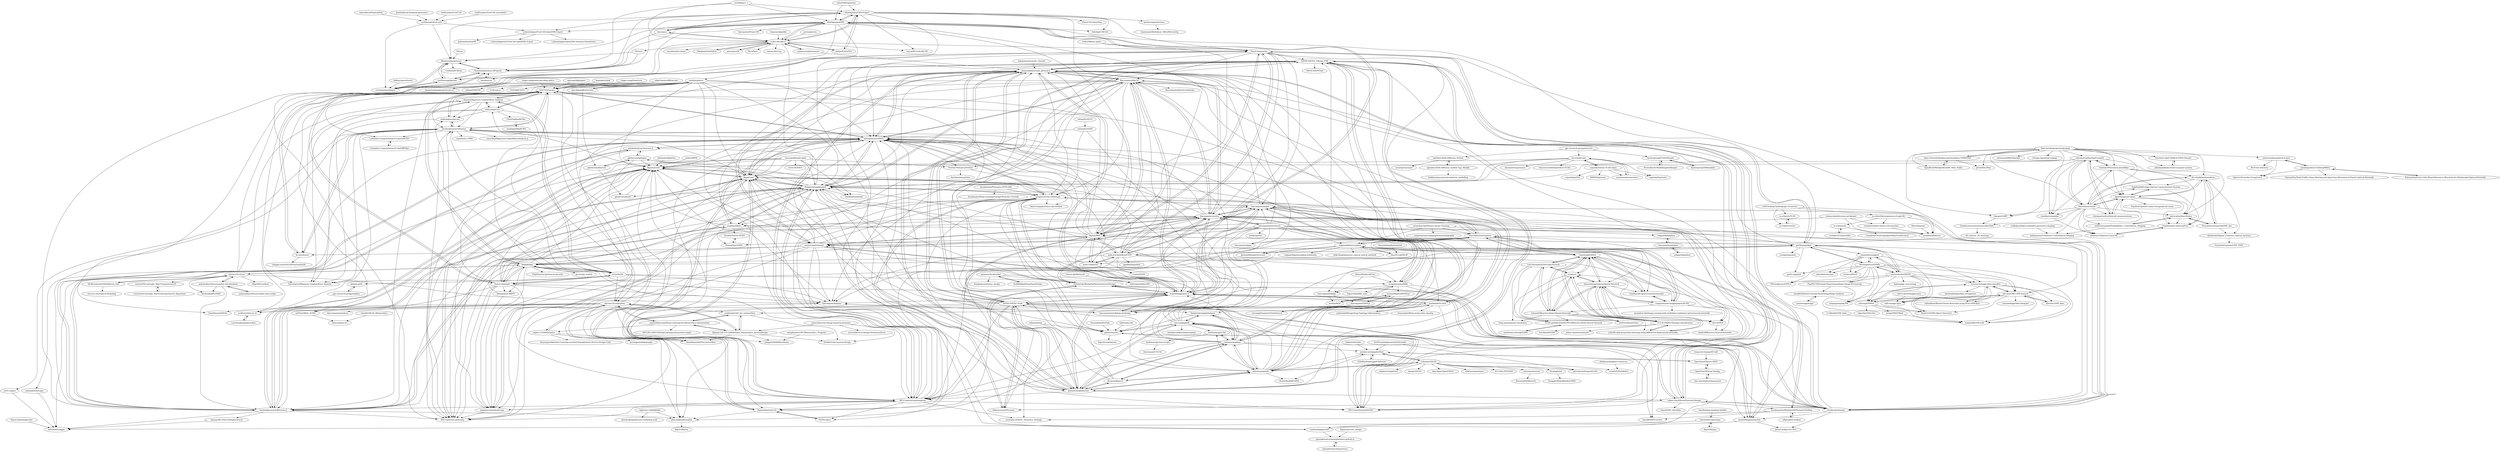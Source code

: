 digraph G {
"realthunder/FreeCAD_assembly3" -> "realthunder/fcad_pcb" ["e"=1]
"ALIGN-analoglayout/ALIGN-public" -> "patrickschulz/openPCells" ["e"=1]
"ALIGN-analoglayout/ALIGN-public" -> "purdue-onchip/gds2Para" ["e"=1]
"thliebig/openEMS-Project" -> "thliebig/openEMS"
"thliebig/openEMS-Project" -> "LubomirJagos/FreeCAD-OpenEMS-Export"
"thliebig/openEMS-Project" -> "dlharmon/pyopenems"
"thliebig/openEMS-Project" -> "antmicro/gerber2ems"
"thliebig/openEMS-Project" -> "thomaslepoix/Qucs-RFlayout"
"thliebig/openEMS-Project" -> "matthuszagh/pyems"
"thliebig/openEMS-Project" -> "jcyrax/pcbmodelgen"
"thliebig/openEMS-Project" -> "thliebig/CSXCAD"
"thliebig/openEMS-Project" -> "Qucs/qucs" ["e"=1]
"thliebig/openEMS-Project" -> "scikit-rf/scikit-rf"
"thliebig/openEMS-Project" -> "flexcompute/tidy3d"
"thliebig/openEMS-Project" -> "jankae/LibreVNA" ["e"=1]
"thliebig/openEMS-Project" -> "easyw/RF-tools-KiCAD" ["e"=1]
"thliebig/openEMS-Project" -> "NanoComp/meep"
"thliebig/openEMS-Project" -> "ElmerCSC/elmerfem" ["e"=1]
"zhaonat/Rigorous-Coupled-Wave-Analysis" -> "edmundsj/rcwa"
"zhaonat/Rigorous-Coupled-Wave-Analysis" -> "kch3782/torcwa"
"zhaonat/Rigorous-Coupled-Wave-Analysis" -> "victorliu/S4"
"zhaonat/Rigorous-Coupled-Wave-Analysis" -> "fancompute/Rigorous-Coupled-Wave-Analysis"
"zhaonat/Rigorous-Coupled-Wave-Analysis" -> "weiliangjinca/grcwa"
"zhaonat/Rigorous-Coupled-Wave-Analysis" -> "lbolla/EMpy"
"zhaonat/Rigorous-Coupled-Wave-Analysis" -> "facebookresearch/fmmax"
"flaport/fdtd" -> "fancompute/ceviche"
"flaport/fdtd" -> "NanoComp/meep"
"flaport/fdtd" -> "flexcompute/tidy3d"
"flaport/fdtd" -> "joamatab/awesome_photonics"
"flaport/fdtd" -> "spinsphotonics/fdtdz"
"flaport/fdtd" -> "gdsfactory/gdsfactory"
"flaport/fdtd" -> "john-b-schneider/uFDTD"
"flaport/fdtd" -> "zer011b/fdtd3d"
"flaport/fdtd" -> "gprMax/gprMax"
"flaport/fdtd" -> "kch3782/torcwa"
"flaport/fdtd" -> "stanfordnqp/spins-b"
"flaport/fdtd" -> "lbolla/EMpy"
"flaport/fdtd" -> "facebookresearch/fmmax"
"flaport/fdtd" -> "HelgeGehring/femwell"
"flaport/fdtd" -> "anstmichaels/emopt"
"NanoComp/meep" -> "flaport/fdtd"
"NanoComp/meep" -> "NanoComp/mpb"
"NanoComp/meep" -> "fancompute/ceviche"
"NanoComp/meep" -> "stanfordnqp/spins-b"
"NanoComp/meep" -> "flexcompute/tidy3d"
"NanoComp/meep" -> "john-b-schneider/uFDTD"
"NanoComp/meep" -> "joamatab/awesome_photonics"
"NanoComp/meep" -> "gdsfactory/gdsfactory"
"NanoComp/meep" -> "gprMax/gprMax"
"NanoComp/meep" -> "chriskeraly/lumopt"
"NanoComp/meep" -> "spinsphotonics/fdtdz"
"NanoComp/meep" -> "thliebig/openEMS"
"NanoComp/meep" -> "fancompute/angler"
"NanoComp/meep" -> "heitzmann/gdstk"
"NanoComp/meep" -> "SiEPIC/SiEPIC_EBeam_PDK"
"easyw/kicadStepUpMod" -> "realthunder/fcad_pcb" ["e"=1]
"jcyrax/pcbmodelgen" -> "dlharmon/pyopenems"
"jcyrax/pcbmodelgen" -> "thomaslepoix/Qucs-RFlayout"
"jcyrax/pcbmodelgen" -> "matthuszagh/pyems"
"thomaslepoix/Qucs-RFlayout" -> "matthuszagh/pyems"
"thomaslepoix/Qucs-RFlayout" -> "dlharmon/pyopenems"
"thomaslepoix/Qucs-RFlayout" -> "jcyrax/pcbmodelgen"
"thomaslepoix/Qucs-RFlayout" -> "loxodes/vna" ["e"=1]
"dlharmon/pyopenems" -> "jcyrax/pcbmodelgen"
"dlharmon/pyopenems" -> "thomaslepoix/Qucs-RFlayout"
"dlharmon/pyopenems" -> "tvelliott/jPCBSim"
"dlharmon/pyopenems" -> "matthuszagh/pyems"
"fancompute/neuroptica" -> "solgaardlab/neurophox"
"fancompute/neuroptica" -> "closest-git/ONNet"
"fancompute/neuroptica" -> "tomdbar/all-optical-neural-networks"
"fancompute/neuroptica" -> "computational-imaging/opticalCNN"
"fancompute/neuroptica" -> "JeremieMelo/pytorch-onn" ["e"=1]
"fancompute/neuroptica" -> "fancompute/angler"
"fancompute/neuroptica" -> "haoyunliang/Optical-Neural-Network"
"fancompute/neuroptica" -> "chriskeraly/lumopt"
"fancompute/neuroptica" -> "fancompute/ceviche"
"fancompute/neuroptica" -> "fancompute/qpga"
"fancompute/neuroptica" -> "google/ceviche-challenges"
"fancompute/neuroptica" -> "Shastri-Lab/DEAP"
"fancompute/neuroptica" -> "flaport/photontorch"
"fancompute/neuroptica" -> "BYUCamachoLab/simphony"
"fancompute/neuroptica" -> "BYUCamachoLab/SiPANN"
"flaport/photontorch" -> "flaport/sax"
"flaport/photontorch" -> "alexsludds/photonflux"
"flaport/photontorch" -> "SiEPIC/opics"
"flaport/photontorch" -> "flaport/meow"
"solgaardlab/neurophox" -> "fancompute/neuroptica"
"solgaardlab/neurophox" -> "solgaardlab/neurophox-notebooks"
"solgaardlab/neurophox" -> "tomdbar/all-optical-neural-networks"
"solgaardlab/neurophox" -> "mike-fang/imprecise_optical_neural_network"
"solgaardlab/neurophox" -> "closest-git/ONNet"
"solgaardlab/neurophox" -> "flaport/photontorch"
"solgaardlab/neurophox" -> "JeremieMelo/pytorch-onn" ["e"=1]
"solgaardlab/neurophox" -> "Shastri-Lab/DEAP"
"solgaardlab/neurophox" -> "BYUCamachoLab/SiPANN"
"limbo018/Limbo" -> "purdue-onchip/gds2Para" ["e"=1]
"Qucs/qucs" -> "scikit-rf/scikit-rf" ["e"=1]
"Qucs/qucs" -> "thliebig/openEMS-Project" ["e"=1]
"Qucs/qucs" -> "thliebig/openEMS" ["e"=1]
"Qucs/qucs" -> "thomaslepoix/Qucs-RFlayout" ["e"=1]
"fancompute/ceviche" -> "fancompute/workshop-invdesign"
"fancompute/ceviche" -> "flexcompute/tidy3d"
"fancompute/ceviche" -> "google/ceviche-challenges"
"fancompute/ceviche" -> "stanfordnqp/spins-b"
"fancompute/ceviche" -> "fancompute/angler"
"fancompute/ceviche" -> "flaport/fdtd"
"fancompute/ceviche" -> "spinsphotonics/fdtdz"
"fancompute/ceviche" -> "joamatab/awesome_photonics"
"fancompute/ceviche" -> "fancompute/legume"
"fancompute/ceviche" -> "facebookresearch/fmmax"
"fancompute/ceviche" -> "wsshin/maxwellfdfd"
"fancompute/ceviche" -> "stanfordnqp/maxwell-b"
"fancompute/ceviche" -> "fancompute/wavetorch"
"fancompute/ceviche" -> "anstmichaels/emopt"
"fancompute/ceviche" -> "ymahlau/fdtdx"
"fancompute/wavetorch" -> "fancompute/ceviche"
"fancompute/wavetorch" -> "fancompute/angler"
"fancompute/wavetorch" -> "stanfordnqp/spins-b"
"fancompute/wavetorch" -> "fancompute/workshop-invdesign"
"fancompute/wavetorch" -> "flexcompute/tidy3d"
"fancompute/wavetorch" -> "fancompute/neuroptica"
"fancompute/wavetorch" -> "fancompute/legume"
"fancompute/wavetorch" -> "solgaardlab/neurophox"
"fancompute/wavetorch" -> "jonfanlab/GLOnet"
"fancompute/wavetorch" -> "flaport/fdtd"
"fancompute/wavetorch" -> "chriskeraly/lumopt"
"fancompute/wavetorch" -> "anstmichaels/emopt"
"fancompute/wavetorch" -> "fancompute/qpga"
"fancompute/wavetorch" -> "fancompute/fdfdpy"
"fancompute/wavetorch" -> "ar4/deepwave" ["e"=1]
"pymeasure/pymeasure" -> "scikit-rf/scikit-rf" ["e"=1]
"pymeasure/pymeasure" -> "joamatab/awesome_photonics" ["e"=1]
"NSGeophysics/GPRPy" -> "emanuelhuber/RGPR"
"NSGeophysics/GPRPy" -> "iannesbitt/readgssi"
"NSGeophysics/GPRPy" -> "rpl-cmu/CMU-GPR-Dataset"
"NSGeophysics/GPRPy" -> "gprMax/gprMax"
"NSGeophysics/GPRPy" -> "zxleong/GPRNet"
"NSGeophysics/GPRPy" -> "NSGeophysics/GPR-O"
"NSGeophysics/GPRPy" -> "irenexychen/gpr-data-classifier"
"NSGeophysics/GPRPy" -> "simpeg/simpegGPR"
"NSGeophysics/GPRPy" -> "ahartikainen/siina"
"NSGeophysics/GPRPy" -> "Paul95278/Ground-Penetrating-Radar-Image-Processing"
"NSGeophysics/GPRPy" -> "btobers/RAGU"
"NSGeophysics/GPRPy" -> "xiongGPR/GPR-GAN"
"NSGeophysics/GPRPy" -> "gimli-org/gimli" ["e"=1]
"Paul95278/Ground-Penetrating-Radar-Image-Processing" -> "Rushi314/GPR-Object-Detection"
"Paul95278/Ground-Penetrating-Radar-Image-Processing" -> "burak05/Matlab-Ground-Penetrating-Radar-Analysis"
"lukasc-ubc/SiliconPhotonicsDesign" -> "SiEPIC/SiEPIC_EBeam_PDK"
"lukasc-ubc/SiliconPhotonicsDesign" -> "SiEPIC/SiEPIC-Tools"
"lukasc-ubc/SiliconPhotonicsDesign" -> "joamatab/awesome_photonics"
"lukasc-ubc/SiliconPhotonicsDesign" -> "HelgeGehring/femwell"
"lukasc-ubc/SiliconPhotonicsDesign" -> "isgcal/SiPh_Simulink"
"lukasc-ubc/SiliconPhotonicsDesign" -> "chriskeraly/lumopt"
"lukasc-ubc/SiliconPhotonicsDesign" -> "nicolasayotte/MatlabGDSPhotonicsToolbox"
"lukasc-ubc/SiliconPhotonicsDesign" -> "Hideousmon/SPLayout"
"jonfanlab/GLOnet" -> "jonfanlab/Metagrating-Topology-Optimization"
"jonfanlab/GLOnet" -> "jonfanlab/GAN_for_metasurface"
"jonfanlab/GLOnet" -> "SensongAn/Meta-atoms-data-sharing"
"jonfanlab/GLOnet" -> "stanfordnqp/spins-b"
"jonfanlab/GLOnet" -> "fancompute/angler"
"jonfanlab/GLOnet" -> "stanfordnqp/maxwell-b"
"jonfanlab/GLOnet" -> "scolburn54/rcwa_tf"
"jonfanlab/GLOnet" -> "DeanHazineh/DFlat-tensorflow" ["e"=1]
"jonfanlab/GLOnet" -> "kch3782/torcwa"
"NanoComp/mpb" -> "flaport/sax"
"NanoComp/mpb" -> "victorliu/S4"
"NanoComp/mpb" -> "flaport/meow"
"NanoComp/mpb" -> "fancompute/legume"
"NanoComp/mpb" -> "BYUCamachoLab/emepy"
"NanoComp/mpb" -> "NanoComp/meep"
"NanoComp/mpb" -> "BYUCamachoLab/simphony"
"NanoComp/mpb" -> "HelgeGehring/femwell"
"NanoComp/mpb" -> "facebookresearch/Khronos.jl"
"NanoComp/mpb" -> "stanfordnqp/spins-b"
"NanoComp/mpb" -> "jtambasco/modesolverpy"
"NanoComp/mpb" -> "fancompute/angler"
"NanoComp/mpb" -> "demisjohn/CAMFR"
"NanoComp/mpb" -> "spinsphotonics/fdtdz"
"NanoComp/mpb" -> "lbolla/EMpy"
"SiEPIC/SiEPIC-Tools" -> "SiEPIC/SiEPIC_EBeam_PDK"
"SiEPIC/SiEPIC-Tools" -> "BYUCamachoLab/simphony"
"SiEPIC/SiEPIC-Tools" -> "joamatab/awesome_photonics"
"SiEPIC/SiEPIC-Tools" -> "lukasc-ubc/SiliconPhotonicsDesign"
"SiEPIC/SiEPIC-Tools" -> "gdsfactory/gdsfactory"
"SiEPIC/SiEPIC-Tools" -> "DerekK44/PICwriter"
"SiEPIC/SiEPIC-Tools" -> "HelgeGehring/femwell"
"SiEPIC/SiEPIC-Tools" -> "stanfordnqp/spins-b"
"SiEPIC/SiEPIC-Tools" -> "flaport/sax"
"SiEPIC/SiEPIC-Tools" -> "mustafacc/SiEPIC_Photonics_Package"
"SiEPIC/SiEPIC-Tools" -> "Hideousmon/SPLayout"
"SiEPIC/SiEPIC-Tools" -> "HelgeGehring/gdshelpers"
"SiEPIC/SiEPIC-Tools" -> "BYUCamachoLab/SiPANN"
"SiEPIC/SiEPIC-Tools" -> "flaport/photontorch"
"SiEPIC/SiEPIC-Tools" -> "spinsphotonics/fdtdz"
"stanfordnqp/spins-b" -> "chriskeraly/lumopt"
"stanfordnqp/spins-b" -> "stanfordnqp/maxwell-b"
"stanfordnqp/spins-b" -> "fancompute/angler"
"stanfordnqp/spins-b" -> "joamatab/awesome_photonics"
"stanfordnqp/spins-b" -> "fancompute/ceviche"
"stanfordnqp/spins-b" -> "google/ceviche-challenges"
"stanfordnqp/spins-b" -> "spinsphotonics/fdtdz"
"stanfordnqp/spins-b" -> "anstmichaels/emopt"
"stanfordnqp/spins-b" -> "flexcompute/tidy3d"
"stanfordnqp/spins-b" -> "chriskeraly/BerkeleyPhotonicInverseDesign"
"stanfordnqp/spins-b" -> "jonfanlab/GLOnet"
"stanfordnqp/spins-b" -> "fancompute/legume"
"stanfordnqp/spins-b" -> "gdsfactory/gdsfactory"
"stanfordnqp/spins-b" -> "BYUCamachoLab/simphony"
"stanfordnqp/spins-b" -> "SiEPIC/SiEPIC-Tools"
"fancompute/angler" -> "stanfordnqp/spins-b"
"fancompute/angler" -> "chriskeraly/BerkeleyPhotonicInverseDesign"
"fancompute/angler" -> "google/ceviche-challenges"
"fancompute/angler" -> "chriskeraly/lumopt"
"fancompute/angler" -> "fancompute/ceviche"
"fancompute/angler" -> "stanfordnqp/maxwell-b"
"fancompute/angler" -> "jonfanlab/GLOnet"
"fancompute/angler" -> "fancompute/workshop-invdesign"
"fancompute/angler" -> "wsshin/maxwellfdfd"
"fancompute/angler" -> "fancompute/neuroptica"
"fancompute/angler" -> "joamatab/awesome_photonics"
"BYUCamachoLab/SiPANN" -> "gdsfactory/ubc"
"BYUCamachoLab/simphony" -> "flaport/sax"
"BYUCamachoLab/simphony" -> "flaport/meow"
"BYUCamachoLab/simphony" -> "BYUCamachoLab/emepy"
"BYUCamachoLab/simphony" -> "BYUCamachoLab/SiPANN"
"BYUCamachoLab/simphony" -> "HelgeGehring/femwell"
"BYUCamachoLab/simphony" -> "SiEPIC/opics"
"BYUCamachoLab/simphony" -> "joamatab/awesome_photonics"
"BYUCamachoLab/simphony" -> "jtambasco/modesolverpy"
"BYUCamachoLab/simphony" -> "flaport/photontorch"
"BYUCamachoLab/simphony" -> "facebookresearch/Khronos.jl"
"BYUCamachoLab/simphony" -> "google/ceviche-challenges"
"BYUCamachoLab/simphony" -> "spinsphotonics/fdtdz"
"BYUCamachoLab/simphony" -> "mustafacc/SiEPIC_Photonics_Package"
"HelgeGehring/gdshelpers" -> "amccaugh/phidl"
"HelgeGehring/gdshelpers" -> "heitzmann/gdspy"
"HelgeGehring/gdshelpers" -> "gdsfactory/ubc"
"halbux/sparselizard" -> "jcyrax/pcbmodelgen" ["e"=1]
"anstmichaels/emopt" -> "BYUCamachoLab/emepy"
"anstmichaels/emopt" -> "stanfordnqp/spins-b"
"anstmichaels/emopt" -> "jtambasco/modesolverpy"
"anstmichaels/emopt" -> "flaport/sax"
"anstmichaels/emopt" -> "spinsphotonics/fdtdz"
"anstmichaels/emopt" -> "facebookresearch/Khronos.jl"
"anstmichaels/emopt" -> "kc-ml2/meent"
"anstmichaels/emopt" -> "BYUCamachoLab/simphony"
"anstmichaels/emopt" -> "fancompute/legume"
"anstmichaels/emopt" -> "chriskeraly/lumopt"
"anstmichaels/emopt" -> "joamatab/awesome_photonics"
"anstmichaels/emopt" -> "fancompute/ceviche"
"anstmichaels/emopt" -> "chriskeraly/BerkeleyPhotonicInverseDesign"
"anstmichaels/emopt" -> "google/ceviche-challenges"
"chriskeraly/BerkeleyPhotonicInverseDesign" -> "chriskeraly/lumopt"
"chriskeraly/BerkeleyPhotonicInverseDesign" -> "Hideousmon/SPLayout"
"chriskeraly/BerkeleyPhotonicInverseDesign" -> "fancompute/angler"
"chriskeraly/BerkeleyPhotonicInverseDesign" -> "google/ceviche-challenges"
"chriskeraly/BerkeleyPhotonicInverseDesign" -> "stanfordnqp/spins-b"
"pyvisa/pyvisa" -> "scikit-rf/scikit-rf" ["e"=1]
"OpenTimer/Parser-SPEF" -> "OpenTimer/Parser-Verilog"
"OpenTimer/Parser-SPEF" -> "purdue-onchip/gds2Para"
"OpenTimer/Parser-Verilog" -> "OpenTimer/Parser-SPEF"
"OpenTimer/Parser-Verilog" -> "ben-marshall/verilog-parser" ["e"=1]
"zameerbharwani/Deep-Learning-for-Metasurface-Optimization" -> "jonfanlab/GAN_for_metasurface"
"zameerbharwani/Deep-Learning-for-Metasurface-Optimization" -> "Raman-Lab-UCLA/Multiclass_Metasurface_InverseDesign"
"zameerbharwani/Deep-Learning-for-Metasurface-Optimization" -> "sbyrnes321/metalens"
"zameerbharwani/Deep-Learning-for-Metasurface-Optimization" -> "HIT-LZG-GROUP/DeepLearning-metasurface-paper"
"zameerbharwani/Deep-Learning-for-Metasurface-Optimization" -> "raghu1153/MetaOptics"
"qpv-research-group/rayflare" -> "phoebe-p/S4"
"stanfordnqp/maxwell-b" -> "stanfordnqp/spins-b"
"stanfordnqp/maxwell-b" -> "JesseLu/objective-first"
"stanfordnqp/maxwell-b" -> "stanfordnqp/jaxwell"
"irenexychen/gpr-data-classifier" -> "rpl-cmu/CMU-GPR-Dataset"
"irenexychen/gpr-data-classifier" -> "Rushi314/GPR-Object-Detection"
"irenexychen/gpr-data-classifier" -> "xiongGPR/GPR-GAN"
"irenexychen/gpr-data-classifier" -> "zxleong/GPRNet"
"irenexychen/gpr-data-classifier" -> "rathodhare/Buried-threat-detection-using-AI-on-GPR-data"
"irenexychen/gpr-data-classifier" -> "ubriustc/GPR_data"
"irenexychen/gpr-data-classifier" -> "lweileeds/hyperbola_recognition"
"computational-imaging/opticalCNN" -> "tomdbar/all-optical-neural-networks"
"computational-imaging/opticalCNN" -> "closest-git/ONNet"
"computational-imaging/opticalCNN" -> "haoyunliang/Optical-Neural-Network"
"computational-imaging/opticalCNN" -> "fancompute/neuroptica"
"computational-imaging/opticalCNN" -> "mcmahon-lab/Image-sensing-with-multilayer-nonlinear-optical-neural-networks"
"computational-imaging/opticalCNN" -> "cz4e/Lyn"
"computational-imaging/opticalCNN" -> "solgaardlab/neurophox"
"computational-imaging/opticalCNN" -> "tutuna/Diffractive-Deep-Neural-Networks"
"computational-imaging/opticalCNN" -> "Kir7a/DNN"
"lightwave-lab/lightlab" -> "alexsludds/photonflux"
"lightwave-lab/lightlab" -> "aisichenko/gdsfactory-workshop-ucsb"
"qpv-research-group/solcore5" -> "barnesgroupICL/Driftfusion"
"qpv-research-group/solcore5" -> "devsim/devsim"
"qpv-research-group/solcore5" -> "tgolubev/Drift-Diffusion_Python"
"mitmath/18335" -> "mitmath/18369" ["e"=1]
"UCLACOMPSCI/Image-Classification" -> "cz4e/Lyn"
"UCLACOMPSCI/Image-Classification" -> "cz4e/All-optical-machine-learning-using-diffractive-deep-neural-networks"
"UCLACOMPSCI/Image-Classification" -> "haoyunliang/Optical-Neural-Network"
"UCLACOMPSCI/Image-Classification" -> "closest-git/ONNet"
"UCLACOMPSCI/Image-Classification" -> "0ce38a2b/D2NN"
"UCLACOMPSCI/Image-Classification" -> "julian-carpenter/airynet"
"closest-git/MetaLab" -> "fidelcanor/OpticsNN"
"BoyuanYan/Actor-Critic-Based-Resource-Allocation-for-Multimodal-Optical-Networks" -> "xiaoliangchenUCD/DeepRMSA"
"solgaardlab/phox" -> "fancompute/simphox"
"cz4e/Lyn" -> "closest-git/ONNet"
"cz4e/Lyn" -> "UCLACOMPSCI/Image-Classification"
"cz4e/Lyn" -> "haoyunliang/Optical-Neural-Network"
"cz4e/Lyn" -> "tutuna/Diffractive-Deep-Neural-Networks"
"cz4e/Lyn" -> "GUZE-gwhifw2020/D2NN-Diffractive-Deep-Neural-Network"
"cz4e/Lyn" -> "airPeter/SmartGlass"
"cz4e/Lyn" -> "Loli-Eternally/D2NN-with-Pytorch"
"cz4e/All-optical-machine-learning-using-diffractive-deep-neural-networks" -> "UCLACOMPSCI/Image-Classification"
"cz4e/All-optical-machine-learning-using-diffractive-deep-neural-networks" -> "haoyunliang/Optical-Neural-Network"
"iguanaus/ScatterNet" -> "ItzikMalkiel/DeepNanoDesign"
"iguanaus/ScatterNet" -> "fidelcanor/OpticsNN"
"iguanaus/ScatterNet" -> "DianjingLiu/inverse_design"
"iguanaus/ScatterNet" -> "chriskeraly/BerkeleyPhotonicInverseDesign"
"ItzikMalkiel/DeepNanoDesign" -> "iguanaus/ScatterNet"
"ChalmersPhotonicsLab/QAMpy" -> "dtu-dsp/Robochameleon"
"ChalmersPhotonicsLab/QAMpy" -> "edsonportosilva/OptiCommPy"
"ChalmersPhotonicsLab/QAMpy" -> "dario-pilori/dsp-library"
"ChalmersPhotonicsLab/QAMpy" -> "SagiRad/480-Gbps-Optical-Communication-System"
"ChalmersPhotonicsLab/QAMpy" -> "jkperin/optical-comm"
"ChalmersPhotonicsLab/QAMpy" -> "remifan/commplax"
"wenh81/optiCommLabProc" -> "alexbox23/Optical-Comm-ML"
"dario-pilori/dsp-library" -> "FernandoGuiomar/OptDSP_lite"
"dario-pilori/dsp-library" -> "mihaivarsandan/Probabilistic_Constellation_Shaping"
"dario-pilori/dsp-library" -> "wenh81/optiCommLabProc"
"Rassibassi/claude" -> "alexbox23/Optical-Comm-ML"
"Rassibassi/claude" -> "dtu-dsp/Robochameleon"
"Rassibassi/claude" -> "jkperin/optical-comm"
"Rassibassi/claude" -> "remifan/commplax"
"Rassibassi/claude" -> "henkwymeersch/AutoencoderFiber"
"Rassibassi/claude" -> "SagiRad/480-Gbps-Optical-Communication-System"
"Rassibassi/claude" -> "mihaivarsandan/Probabilistic_Constellation_Shaping"
"Rassibassi/claude" -> "dario-pilori/dsp-library"
"Rassibassi/claude" -> "edsonportosilva/OpticalCommunications"
"Rassibassi/claude" -> "chaeger/LDBP"
"Rassibassi/claude" -> "edsonportosilva/OptiCommPy"
"Rassibassi/claude" -> "ChalmersPhotonicsLab/QAMpy"
"Rassibassi/claude" -> "kadirgumus/Geometric-Constellation-Shaping"
"wsshin/fd3d" -> "wsshin/MaxwellFDFD.jl"
"wsshin/fd3d" -> "wsshin/maxwellfdfd"
"xiaoliangchenUCD/DeepRMSA" -> "carlosnatalino/optical-rl-gym"
"xiaoliangchenUCD/DeepRMSA" -> "BoyuanYan/Actor-Critic-Based-Resource-Allocation-for-Multimodal-Optical-Networks"
"xiaoliangchenUCD/DeepRMSA" -> "BoyuanYan/Tidal-Traffic-Aware-Routing-and-Spectrum-Allocation-in-Elastic-Optical-Networks"
"xiaoliangchenUCD/DeepRMSA" -> "Optical-Networks-Group/rsa-rl"
"fancompute/legume" -> "fancompute/workshop-invdesign"
"fancompute/legume" -> "BYUCamachoLab/emepy"
"fancompute/legume" -> "flaport/meow"
"tsung-wei-huang/DtCraft" -> "OpenTimer/Parser-SPEF" ["e"=1]
"kadomoto/picture-to-gds" -> "bmurmann/COCOA"
"purdue-onchip/gds2Para" -> "EDDRSoftware/gdsFileParser"
"purdue-onchip/gds2Para" -> "OpenTimer/Parser-SPEF"
"purdue-onchip/gds2Para" -> "HomerReid/libGDSII"
"purdue-onchip/gds2Para" -> "trilomix/GDS3D"
"chriskeraly/lumopt" -> "chriskeraly/BerkeleyPhotonicInverseDesign"
"chriskeraly/lumopt" -> "stanfordnqp/spins-b"
"chriskeraly/lumopt" -> "fancompute/angler"
"chriskeraly/lumopt" -> "google/ceviche-challenges"
"chriskeraly/lumopt" -> "stanfordnqp/maxwell-b"
"chriskeraly/lumopt" -> "anstmichaels/emopt"
"chriskeraly/lumopt" -> "fancompute/ceviche"
"chriskeraly/lumopt" -> "lukasc-ubc/SiliconPhotonicsDesign"
"chriskeraly/lumopt" -> "JesseLu/objective-first"
"LaurentNevou/Light_WaveTransmission1D" -> "LaurentNevou/Light_WaveTransmission1D_dispersion"
"fancompute/fdfdpy" -> "fancompute/FDFD.jl"
"fancompute/fdfdpy" -> "wsshin/fd3d"
"alexbox23/Optical-Comm-ML" -> "wenh81/optiCommLabProc"
"iannesbitt/readgssi" -> "emanuelhuber/RGPR"
"iannesbitt/readgssi" -> "NSGeophysics/GPRPy"
"iannesbitt/readgssi" -> "NSGeophysics/GPR-O"
"iannesbitt/readgssi" -> "btobers/RAGU"
"iannesbitt/readgssi" -> "ahartikainen/siina"
"iannesbitt/readgssi" -> "will-rice/gpr-gym"
"wsshin/MaxwellFDFD.jl" -> "stevengj/GeometryPrimitives.jl"
"wsshin/MaxwellFDFD.jl" -> "fancompute/FDFD.jl"
"wsshin/MaxwellFDFD.jl" -> "wsshin/fd3d"
"MueFab/genie" -> "ymahlau/albatross"
"wanghanwei1997/Metasurface_Program" -> "pingyen0406/MetaAtoms"
"fancompute/FDFD.jl" -> "wsshin/MaxwellFDFD.jl"
"fancompute/FDFD.jl" -> "stevengj/GeometryPrimitives.jl"
"vMeijin/pySmithPlot" -> "scikit-rf/scikit-rf"
"barnesgroupICL/Driftfusion" -> "PerovskiteSCModelling/IonMonger"
"barnesgroupICL/Driftfusion" -> "kostergroup/SIMsalabim"
"hohlraum/gdsCAD" -> "heitzmann/gdspy"
"hohlraum/gdsCAD" -> "kadomoto/picture-to-gds"
"tgolubev/Drift-Diffusion_Python" -> "tgolubev/Drift-Diffusion_models-Cpp_Matlab"
"tgolubev/Drift-Diffusion_Python" -> "usnistgov/sesame"
"philmain28/philsol" -> "flaport/meow"
"henkwymeersch/AutoencoderFiber" -> "kit-cel/ecoc_20_learning"
"Dusandinho/photonmind" -> "Shastri-Lab/DEAP"
"heitzmann/gdstk" -> "heitzmann/gdspy"
"heitzmann/gdstk" -> "gdsfactory/gdsfactory"
"heitzmann/gdstk" -> "KLayout/klayout" ["e"=1]
"heitzmann/gdstk" -> "amccaugh/phidl"
"heitzmann/gdstk" -> "spinsphotonics/fdtdz"
"heitzmann/gdstk" -> "joamatab/awesome_photonics"
"heitzmann/gdstk" -> "flaport/sax"
"heitzmann/gdstk" -> "HelgeGehring/gdshelpers"
"heitzmann/gdstk" -> "trilomix/GDS3D"
"heitzmann/gdstk" -> "HelgeGehring/femwell"
"heitzmann/gdstk" -> "flexcompute/tidy3d"
"heitzmann/gdstk" -> "hohlraum/gdsCAD"
"heitzmann/gdstk" -> "purdue-onchip/gds2Para"
"heitzmann/gdstk" -> "SiEPIC/SiEPIC_EBeam_PDK"
"heitzmann/gdstk" -> "HomerReid/libGDSII"
"matthuszagh/pyems" -> "thomaslepoix/Qucs-RFlayout"
"matthuszagh/pyems" -> "dlharmon/pyopenems"
"matthuszagh/pyems" -> "jcyrax/pcbmodelgen"
"chipmuenk/pyfda" -> "scikit-rf/scikit-rf" ["e"=1]
"closest-git/ONNet" -> "haoyunliang/Optical-Neural-Network"
"closest-git/ONNet" -> "cz4e/Lyn"
"closest-git/ONNet" -> "tutuna/Diffractive-Deep-Neural-Networks"
"closest-git/ONNet" -> "UCLACOMPSCI/Image-Classification"
"closest-git/ONNet" -> "tomdbar/all-optical-neural-networks"
"closest-git/ONNet" -> "computational-imaging/opticalCNN"
"closest-git/ONNet" -> "solgaardlab/neurophox"
"closest-git/ONNet" -> "Loli-Eternally/D2NN-with-Pytorch"
"closest-git/ONNet" -> "Kir7a/DNN"
"closest-git/ONNet" -> "fancompute/neuroptica"
"closest-git/ONNet" -> "kaiifu/Diffractive-Neural-Networks"
"carlosnatalino/optical-rl-gym" -> "xiaoliangchenUCD/DeepRMSA"
"carlosnatalino/optical-rl-gym" -> "Optical-Networks-Group/rsa-rl"
"carlosnatalino/optical-rl-gym" -> "BCIT-SoCAS/ceons"
"jankae/LibreVNA" -> "scikit-rf/scikit-rf" ["e"=1]
"jankae/LibreVNA" -> "thliebig/openEMS-Project" ["e"=1]
"victorliu/S4" -> "zhaonat/Rigorous-Coupled-Wave-Analysis"
"victorliu/S4" -> "weiliangjinca/grcwa"
"victorliu/S4" -> "lbolla/EMpy"
"victorliu/S4" -> "NanoComp/mpb"
"victorliu/S4" -> "facebookresearch/fmmax"
"victorliu/S4" -> "kch3782/torcwa"
"victorliu/S4" -> "fancompute/legume"
"victorliu/S4" -> "fancompute/Rigorous-Coupled-Wave-Analysis"
"victorliu/S4" -> "phoebe-p/S4"
"victorliu/S4" -> "wsshin/maxwellfdfd"
"victorliu/S4" -> "edmundsj/rcwa"
"victorliu/S4" -> "sbyrnes321/metalens"
"momwenga/acgpr" -> "burak05/Matlab-Ground-Penetrating-Radar-Analysis"
"joamatab/awesome_photonics" -> "HelgeGehring/femwell"
"joamatab/awesome_photonics" -> "gdsfactory/gdsfactory"
"joamatab/awesome_photonics" -> "BYUCamachoLab/simphony"
"joamatab/awesome_photonics" -> "spinsphotonics/fdtdz"
"joamatab/awesome_photonics" -> "stanfordnqp/spins-b"
"joamatab/awesome_photonics" -> "SiEPIC/SiEPIC_EBeam_PDK"
"joamatab/awesome_photonics" -> "flexcompute/tidy3d"
"joamatab/awesome_photonics" -> "fancompute/ceviche"
"joamatab/awesome_photonics" -> "SiEPIC/SiEPIC-Tools"
"joamatab/awesome_photonics" -> "lukasc-ubc/SiliconPhotonicsDesign"
"joamatab/awesome_photonics" -> "google/ceviche-challenges"
"joamatab/awesome_photonics" -> "flaport/sax"
"joamatab/awesome_photonics" -> "anstmichaels/emopt"
"joamatab/awesome_photonics" -> "jtambasco/modesolverpy"
"joamatab/awesome_photonics" -> "BYUCamachoLab/SiPANN"
"dteal/gdsiistl" -> "SwaggerNiels/BlenderGDSII"
"gdsfactory/ubc" -> "flaport/condalayout" ["e"=1]
"gdsfactory/ubc" -> "BYUCamachoLab/SiPANN"
"iqm-finland/KQCircuits" -> "awslabs/palace" ["e"=1]
"iqm-finland/KQCircuits" -> "gdsfactory/kfactory" ["e"=1]
"flaport/sax" -> "flaport/meow"
"flaport/sax" -> "BYUCamachoLab/emepy"
"flaport/sax" -> "flaport/photontorch"
"flaport/sax" -> "alexsludds/photonflux"
"flaport/sax" -> "facebookresearch/Khronos.jl"
"flaport/sax" -> "BYUCamachoLab/simphony"
"flaport/sax" -> "gdsfactory/ubc"
"flaport/sax" -> "HelgeGehring/femwell"
"gdsfactory/gdsfactory" -> "joamatab/awesome_photonics"
"gdsfactory/gdsfactory" -> "heitzmann/gdstk"
"gdsfactory/gdsfactory" -> "heitzmann/gdspy"
"gdsfactory/gdsfactory" -> "KLayout/klayout" ["e"=1]
"gdsfactory/gdsfactory" -> "HelgeGehring/femwell"
"gdsfactory/gdsfactory" -> "flaport/sax"
"gdsfactory/gdsfactory" -> "SiEPIC/SiEPIC-Tools"
"gdsfactory/gdsfactory" -> "spinsphotonics/fdtdz"
"gdsfactory/gdsfactory" -> "amccaugh/phidl"
"gdsfactory/gdsfactory" -> "stanfordnqp/spins-b"
"gdsfactory/gdsfactory" -> "flexcompute/tidy3d"
"gdsfactory/gdsfactory" -> "SiEPIC/SiEPIC_EBeam_PDK"
"gdsfactory/gdsfactory" -> "BYUCamachoLab/simphony"
"gdsfactory/gdsfactory" -> "lukasc-ubc/SiliconPhotonicsDesign"
"gdsfactory/gdsfactory" -> "flaport/fdtd"
"jonfanlab/Metagrating-Topology-Optimization" -> "jonfanlab/GLOnet"
"scolburn54/rcwa_tf" -> "Luochenghuang/metabox"
"hdl/conda-eda" -> "gdsfactory/ubc" ["e"=1]
"HomerReid/scuff-em" -> "fancompute/fdfdpy" ["e"=1]
"HomerReid/scuff-em" -> "wsshin/maxwellfdfd" ["e"=1]
"edmundsj/rcwa" -> "zhaonat/Rigorous-Coupled-Wave-Analysis"
"edmundsj/rcwa" -> "kch3782/torcwa"
"edmundsj/rcwa" -> "fancompute/Rigorous-Coupled-Wave-Analysis"
"edmundsj/rcwa" -> "weiliangjinca/grcwa"
"edmundsj/rcwa" -> "sbyrnes321/metalens"
"edmundsj/rcwa" -> "ChrisFadden/RCWA"
"edmundsj/rcwa" -> "kc-ml2/meent"
"mitmath/18369" -> "google/ceviche-challenges"
"mitmath/18369" -> "spinsphotonics/fdtdz"
"mitmath/18369" -> "gdsfactory/ubc"
"LaurentNevou/Light_WaveTransmission1D_dispersion" -> "LaurentNevou/Light_WaveTransmission1D"
"PerovskiteSCModelling/IonMonger" -> "barnesgroupICL/Driftfusion"
"fancompute/workshop-invdesign" -> "fancompute/ceviche"
"fancompute/workshop-invdesign" -> "google/ceviche-challenges"
"fancompute/workshop-invdesign" -> "fancompute/legume"
"haoyunliang/Optical-Neural-Network" -> "closest-git/ONNet"
"haoyunliang/Optical-Neural-Network" -> "tutuna/Diffractive-Deep-Neural-Networks"
"haoyunliang/Optical-Neural-Network" -> "cz4e/Lyn"
"haoyunliang/Optical-Neural-Network" -> "UCLACOMPSCI/Image-Classification"
"haoyunliang/Optical-Neural-Network" -> "cz4e/All-optical-machine-learning-using-diffractive-deep-neural-networks"
"haoyunliang/Optical-Neural-Network" -> "Kir7a/DNN"
"haoyunliang/Optical-Neural-Network" -> "computational-imaging/opticalCNN"
"haoyunliang/Optical-Neural-Network" -> "airPeter/SmartGlass"
"haoyunliang/Optical-Neural-Network" -> "tomdbar/all-optical-neural-networks"
"FernandoGuiomar/OptDSP_lite" -> "dario-pilori/dsp-library"
"FernandoGuiomar/OptDSP_lite" -> "darlimello/Digital_Coherent_Optical_Systems"
"FernandoGuiomar/OptDSP_lite" -> "dtu-dsp/Robochameleon"
"SagiRad/480-Gbps-Optical-Communication-System" -> "jkperin/optical-comm"
"SagiRad/480-Gbps-Optical-Communication-System" -> "wenh81/optiCommLabProc"
"wsshin/maxwellfdfd" -> "wsshin/fd3d"
"wsshin/maxwellfdfd" -> "wsshin/MaxwellFDFD.jl"
"wsshin/maxwellfdfd" -> "YuJerryShi/fdfd_suite"
"wsshin/maxwellfdfd" -> "stanfordnqp/maxwell-b"
"wsshin/maxwellfdfd" -> "spinsphotonics/fdtdz"
"wsshin/maxwellfdfd" -> "fancompute/fdfdpy"
"wsshin/maxwellfdfd" -> "fancompute/ceviche"
"wsshin/maxwellfdfd" -> "fancompute/angler"
"wsshin/maxwellfdfd" -> "stanfordnqp/jaxwell"
"matthewyccheung/D2NN" -> "GUZE-gwhifw2020/D2NN-Diffractive-Deep-Neural-Network"
"chaeger/LDBP" -> "henkwymeersch/AutoencoderFiber"
"jonfanlab/GAN_for_metasurface" -> "zameerbharwani/Deep-Learning-for-Metasurface-Optimization"
"jonfanlab/GAN_for_metasurface" -> "Raman-Lab-UCLA/Multiclass_Metasurface_InverseDesign"
"jonfanlab/GAN_for_metasurface" -> "Srilok/GA-for-inverse-design"
"raghu1153/MetaOptics" -> "sbyrnes321/metalens"
"raghu1153/MetaOptics" -> "Sourangsu/Machine-Learning-assisted-Nanophotonic-Device-Design-Code"
"raghu1153/MetaOptics" -> "myungjoon/Holography"
"raghu1153/MetaOptics" -> "DeanHazineh/DFlat-tensorflow" ["e"=1]
"SiEPIC/opics" -> "flaport/photontorch"
"weiliangjinca/grcwa" -> "kch3782/torcwa"
"weiliangjinca/grcwa" -> "fancompute/Rigorous-Coupled-Wave-Analysis"
"weiliangjinca/grcwa" -> "facebookresearch/fmmax"
"ulfgri/gdsii-toolbox" -> "nicolasayotte/MatlabGDSPhotonicsToolbox"
"xlhaw/wfmap" -> "gdsfactory/ubc"
"xlhaw/wfmap" -> "alexsludds/photonflux"
"nicolasayotte/MatlabGDSPhotonicsToolbox" -> "ulfgri/gdsii-toolbox"
"nicolasayotte/MatlabGDSPhotonicsToolbox" -> "mustafacc/SiEPIC_Photonics_Package"
"nicolasayotte/MatlabGDSPhotonicsToolbox" -> "SiEPIC/SiEPIC_EBeam_PDK"
"nicolasayotte/MatlabGDSPhotonicsToolbox" -> "DerekK44/PICwriter"
"mihaivarsandan/Probabilistic_Constellation_Shaping" -> "dario-pilori/dsp-library"
"mihaivarsandan/Probabilistic_Constellation_Shaping" -> "kadirgumus/Geometric-Constellation-Shaping"
"zxleong/GPRNet" -> "xiongGPR/GPR-GAN"
"zxleong/GPRNet" -> "Qiqi-Dai/3DInvNet"
"zxleong/GPRNet" -> "irenexychen/gpr-data-classifier"
"zxleong/GPRNet" -> "Rushi314/GPR-Object-Detection"
"zxleong/GPRNet" -> "rpl-cmu/CMU-GPR-Dataset"
"zxleong/GPRNet" -> "xiongGPR/GPRlab"
"tomdbar/all-optical-neural-networks" -> "computational-imaging/opticalCNN"
"tomdbar/all-optical-neural-networks" -> "closest-git/ONNet"
"kostergroup/SIMsalabim" -> "barnesgroupICL/Driftfusion"
"fancompute/simphox" -> "solgaardlab/phox"
"fancompute/simphox" -> "solgaardlab/dphox"
"lukepolson/youtube_channel" -> "joamatab/awesome_photonics" ["e"=1]
"scikit-rf/scikit-rf" -> "thliebig/openEMS"
"scikit-rf/scikit-rf" -> "pymeasure/pymeasure" ["e"=1]
"scikit-rf/scikit-rf" -> "ansys/pyaedt" ["e"=1]
"scikit-rf/scikit-rf" -> "jankae/LibreVNA" ["e"=1]
"scikit-rf/scikit-rf" -> "Ttl/vna2" ["e"=1]
"scikit-rf/scikit-rf" -> "Qucs/qucs" ["e"=1]
"scikit-rf/scikit-rf" -> "vMeijin/pySmithPlot"
"scikit-rf/scikit-rf" -> "thliebig/openEMS-Project"
"scikit-rf/scikit-rf" -> "Xyce/Xyce" ["e"=1]
"scikit-rf/scikit-rf" -> "gdsfactory/gdsfactory"
"scikit-rf/scikit-rf" -> "loxodes/vna" ["e"=1]
"scikit-rf/scikit-rf" -> "xaxaxa-dev/vna" ["e"=1]
"scikit-rf/scikit-rf" -> "easyw/RF-tools-KiCAD" ["e"=1]
"scikit-rf/scikit-rf" -> "mradway/hycohanz" ["e"=1]
"scikit-rf/scikit-rf" -> "NanoComp/meep"
"thliebig/openEMS" -> "thliebig/openEMS-Project"
"thliebig/openEMS" -> "matthuszagh/pyems"
"thliebig/openEMS" -> "dlharmon/pyopenems"
"thliebig/openEMS" -> "jcyrax/pcbmodelgen"
"thliebig/openEMS" -> "thomaslepoix/Qucs-RFlayout"
"thliebig/openEMS" -> "LubomirJagos/FreeCAD-OpenEMS-Export"
"thliebig/openEMS" -> "NanoComp/meep"
"thliebig/openEMS" -> "thliebig/CSXCAD"
"thliebig/openEMS" -> "john-b-schneider/uFDTD"
"thliebig/openEMS" -> "flaport/fdtd"
"thliebig/openEMS" -> "scikit-rf/scikit-rf"
"thliebig/openEMS" -> "Gjacquenot/Puma-EM" ["e"=1]
"thliebig/openEMS" -> "Qucs/qucs" ["e"=1]
"thliebig/openEMS" -> "zer011b/fdtd3d"
"thliebig/openEMS" -> "awslabs/palace"
"rafael-fuente/diffractsim" -> "kch3782/torcwa" ["e"=1]
"rafael-fuente/diffractsim" -> "sbyrnes321/metalens" ["e"=1]
"heitzmann/gdspy" -> "heitzmann/gdstk"
"heitzmann/gdspy" -> "amccaugh/phidl"
"heitzmann/gdspy" -> "gdsfactory/gdsfactory"
"heitzmann/gdspy" -> "KLayout/klayout" ["e"=1]
"heitzmann/gdspy" -> "HelgeGehring/gdshelpers"
"heitzmann/gdspy" -> "hohlraum/gdsCAD"
"heitzmann/gdspy" -> "SiEPIC/SiEPIC_EBeam_PDK"
"heitzmann/gdspy" -> "joamatab/awesome_photonics"
"heitzmann/gdspy" -> "flaport/sax"
"heitzmann/gdspy" -> "BYUCamachoLab/simphony"
"heitzmann/gdspy" -> "spinsphotonics/fdtdz"
"heitzmann/gdspy" -> "purdue-onchip/gds2Para"
"heitzmann/gdspy" -> "SiEPIC/SiEPIC-Tools"
"heitzmann/gdspy" -> "stanfordnqp/spins-b"
"heitzmann/gdspy" -> "chriskeraly/lumopt"
"mcmahon-lab/Physics-Aware-Training" -> "fancompute/neuroptica"
"mcmahon-lab/Physics-Aware-Training" -> "solgaardlab/neurophox"
"mcmahon-lab/Physics-Aware-Training" -> "solgaardlab/dphox"
"mcmahon-lab/Physics-Aware-Training" -> "computational-imaging/neural-holography" ["e"=1]
"rpl-cmu/CMU-GPR-Dataset" -> "ubriustc/GPR_data"
"rpl-cmu/CMU-GPR-Dataset" -> "irenexychen/gpr-data-classifier"
"rpl-cmu/CMU-GPR-Dataset" -> "xiongGPR/GPR-GAN"
"rpl-cmu/CMU-GPR-Dataset" -> "Rushi314/GPR-Object-Detection"
"rpl-cmu/CMU-GPR-Dataset" -> "zxleong/GPRNet"
"rpl-cmu/CMU-GPR-Dataset" -> "simpeg/simpegGPR"
"rpl-cmu/CMU-GPR-Dataset" -> "rathodhare/Buried-threat-detection-using-AI-on-GPR-data"
"rpl-cmu/CMU-GPR-Dataset" -> "will-rice/gpr-gym"
"rpl-cmu/CMU-GPR-Dataset" -> "tomsiwek/gprMax-Designer"
"emanuelhuber/RGPR" -> "NSGeophysics/GPRPy"
"emanuelhuber/RGPR" -> "iannesbitt/readgssi"
"emanuelhuber/RGPR" -> "NSGeophysics/GPR-O"
"emanuelhuber/RGPR" -> "rpl-cmu/CMU-GPR-Dataset"
"emanuelhuber/RGPR" -> "zxleong/GPRNet"
"emanuelhuber/RGPR" -> "gprMax/gprMax"
"emanuelhuber/RGPR" -> "dabana/gpr_processing"
"emanuelhuber/RGPR" -> "irenexychen/gpr-data-classifier"
"emanuelhuber/RGPR" -> "Paul95278/Ground-Penetrating-Radar-Image-Processing"
"emanuelhuber/RGPR" -> "simpeg/simpegGPR"
"emanuelhuber/RGPR" -> "will-rice/gpr-gym"
"Rushi314/GPR-Object-Detection" -> "irenexychen/gpr-data-classifier"
"BYUCamachoLab/emepy" -> "flaport/meow"
"solgaardlab/dphox" -> "fancompute/simphox"
"cloudhan/jax-windows-builder" -> "mfschubert/sparsejac" ["e"=1]
"flexcompute/tidy3d" -> "fancompute/ceviche"
"flexcompute/tidy3d" -> "google/ceviche-challenges"
"flexcompute/tidy3d" -> "spinsphotonics/fdtdz"
"flexcompute/tidy3d" -> "HelgeGehring/femwell"
"flexcompute/tidy3d" -> "flaport/sax"
"flexcompute/tidy3d" -> "joamatab/awesome_photonics"
"flexcompute/tidy3d" -> "stanfordnqp/spins-b"
"flexcompute/tidy3d" -> "facebookresearch/Khronos.jl"
"flexcompute/tidy3d" -> "BYUCamachoLab/simphony"
"flexcompute/tidy3d" -> "flaport/fdtd"
"flexcompute/tidy3d" -> "fancompute/legume"
"flexcompute/tidy3d" -> "flaport/meow"
"flexcompute/tidy3d" -> "kch3782/torcwa"
"flexcompute/tidy3d" -> "flexcompute/tidy3d-notebooks"
"flexcompute/tidy3d" -> "BYUCamachoLab/SiPANN"
"jkperin/optical-comm" -> "dtu-dsp/Robochameleon"
"jkperin/optical-comm" -> "SagiRad/480-Gbps-Optical-Communication-System"
"jkperin/optical-comm" -> "alexbox23/Optical-Comm-ML"
"jkperin/optical-comm" -> "edsonportosilva/OpticalCommunications"
"jkperin/optical-comm" -> "dario-pilori/dsp-library"
"jkperin/optical-comm" -> "wenh81/optiCommLabProc"
"jkperin/optical-comm" -> "Rassibassi/claude"
"jkperin/optical-comm" -> "Stanford-Optical-Comm-Group/optical-comm"
"MLResearchAtOSRAM/tmm_fast" -> "marcus-cmc/Optical-Modeling"
"MLResearchAtOSRAM/tmm_fast" -> "sbyrnes321/tmm"
"ansys/pyaedt" -> "scikit-rf/scikit-rf" ["e"=1]
"efabless/chipignite-resources" -> "s-holst/GDS2WebGL" ["e"=1]
"kaanaksit/odak" -> "kch3782/torcwa" ["e"=1]
"edsonportosilva/OpticalCommunications" -> "edsonportosilva/OptiCommPy"
"edsonportosilva/OpticalCommunications" -> "jkperin/optical-comm"
"stanfordnqp/jaxwell" -> "spinsphotonics/spinsphotonics.github.io"
"stanfordnqp/jaxwell" -> "flaport/meow"
"Raman-Lab-UCLA/Multiclass_Metasurface_InverseDesign" -> "zameerbharwani/Deep-Learning-for-Metasurface-Optimization"
"Raman-Lab-UCLA/Multiclass_Metasurface_InverseDesign" -> "jonfanlab/GAN_for_metasurface"
"Raman-Lab-UCLA/Multiclass_Metasurface_InverseDesign" -> "Srilok/GA-for-inverse-design"
"Raman-Lab-UCLA/Multiclass_Metasurface_InverseDesign" -> "sbyrnes321/metalens"
"Raman-Lab-UCLA/Multiclass_Metasurface_InverseDesign" -> "DeanHazineh/DFlat-tensorflow" ["e"=1]
"Raman-Lab-UCLA/Multiclass_Metasurface_InverseDesign" -> "pingyen0406/MetaAtoms"
"LubomirJagos/FreeCAD-OpenEMS-Export" -> "Juleinn/IntuitionRF"
"LubomirJagos/FreeCAD-OpenEMS-Export" -> "LubomirJagos42/FreeCAD-OpenEMS-Export"
"LubomirJagos/FreeCAD-OpenEMS-Export" -> "LubomirJagos/OpenEMS-Antenna-Simulations"
"Hideousmon/SPLayout" -> "chriskeraly/BerkeleyPhotonicInverseDesign"
"Hideousmon/SPLayout" -> "google/ceviche-challenges"
"flaport/klujax" -> "mfschubert/sparsejac"
"remifan/commplax" -> "alexbox23/Optical-Comm-ML"
"aziesemer/astran" -> "Ravenslofty/librecell"
"darlimello/Digital_Coherent_Optical_Systems" -> "FernandoGuiomar/CPR_VHDL"
"Columbia-Computational-X-Lab/DiffSMat" -> "Columbia-Computational-X-Lab/varRCWA"
"edsonportosilva/OptiCommPy" -> "edsonportosilva/OpticalCommunications"
"edsonportosilva/OptiCommPy" -> "ChalmersPhotonicsLab/QAMpy"
"edsonportosilva/OptiCommPy" -> "remifan/commplax"
"edsonportosilva/OptiCommPy" -> "flaport/meow"
"edsonportosilva/OptiCommPy" -> "jkperin/optical-comm"
"edsonportosilva/OptiCommPy" -> "alexsludds/photonflux"
"edsonportosilva/OptiCommPy" -> "dario-pilori/dsp-library"
"edsonportosilva/OptiCommPy" -> "Rassibassi/claude"
"edsonportosilva/OptiCommPy" -> "chaeger/LDBP"
"polyanskiy/refractiveindex.info-database" -> "polyanskiy/refractiveindex.info-scripts"
"polyanskiy/refractiveindex.info-database" -> "kitchenknif/PyTMM"
"polyanskiy/refractiveindex.info-database" -> "sbyrnes321/tmm"
"polyanskiy/refractiveindex.info-database" -> "facebookresearch/Khronos.jl"
"kch3782/torcwa" -> "facebookresearch/fmmax"
"kch3782/torcwa" -> "weiliangjinca/grcwa"
"kch3782/torcwa" -> "scolburn54/rcwa_tf"
"kch3782/torcwa" -> "kc-ml2/meent"
"kch3782/torcwa" -> "edmundsj/rcwa"
"kch3782/torcwa" -> "Columbia-Computational-X-Lab/varRCWA"
"kch3782/torcwa" -> "spinsphotonics/fdtdz"
"kch3782/torcwa" -> "fancompute/Rigorous-Coupled-Wave-Analysis"
"kch3782/torcwa" -> "airPeter/Meta_SCMT"
"kch3782/torcwa" -> "zhaonat/Rigorous-Coupled-Wave-Analysis"
"kch3782/torcwa" -> "DeanHazineh/DFlat" ["e"=1]
"gprMax/gprMax" -> "NSGeophysics/GPRPy"
"gprMax/gprMax" -> "emanuelhuber/RGPR"
"gprMax/gprMax" -> "NanoComp/meep"
"gprMax/gprMax" -> "flaport/fdtd"
"gprMax/gprMax" -> "iannesbitt/readgssi"
"gprMax/gprMax" -> "fancompute/ceviche"
"gprMax/gprMax" -> "zer011b/fdtd3d"
"gprMax/gprMax" -> "gimli-org/gimli" ["e"=1]
"gprMax/gprMax" -> "flexcompute/tidy3d"
"gprMax/gprMax" -> "john-b-schneider/uFDTD"
"gprMax/gprMax" -> "lbolla/EMpy"
"gprMax/gprMax" -> "emsig/empymod" ["e"=1]
"gprMax/gprMax" -> "rpl-cmu/CMU-GPR-Dataset"
"gprMax/gprMax" -> "thliebig/openEMS"
"gprMax/gprMax" -> "irenexychen/gpr-data-classifier"
"burak05/Matlab-Ground-Penetrating-Radar-Analysis" -> "momwenga/acgpr"
"Dusandinho/PreFab" -> "gdsfactory/ubc"
"SiEPIC/SiEPIC_EBeam_PDK" -> "SiEPIC/SiEPIC-Tools"
"SiEPIC/SiEPIC_EBeam_PDK" -> "joamatab/awesome_photonics"
"SiEPIC/SiEPIC_EBeam_PDK" -> "lukasc-ubc/SiliconPhotonicsDesign"
"SiEPIC/SiEPIC_EBeam_PDK" -> "nicolasayotte/MatlabGDSPhotonicsToolbox"
"SiEPIC/SiEPIC_EBeam_PDK" -> "BYUCamachoLab/simphony"
"SiEPIC/SiEPIC_EBeam_PDK" -> "BYUCamachoLab/SiPANN"
"SiEPIC/SiEPIC_EBeam_PDK" -> "HelgeGehring/femwell"
"SiEPIC/SiEPIC_EBeam_PDK" -> "PreFab-Photonics/PreFab"
"SiEPIC/SiEPIC_EBeam_PDK" -> "jtambasco/modesolverpy"
"SiEPIC/SiEPIC_EBeam_PDK" -> "flaport/sax"
"SiEPIC/SiEPIC_EBeam_PDK" -> "HelgeGehring/gdshelpers"
"SiEPIC/SiEPIC_EBeam_PDK" -> "gdsfactory/gdsfactory"
"SiEPIC/SiEPIC_EBeam_PDK" -> "SiEPIC/SiEPIClab"
"SiEPIC/SiEPIC_EBeam_PDK" -> "heitzmann/gdspy"
"SiEPIC/SiEPIC_EBeam_PDK" -> "SiEPIC/opics"
"google/ceviche-challenges" -> "spinsphotonics/fdtdz"
"google/ceviche-challenges" -> "NanoComp/photonics-opt-testbed"
"google/ceviche-challenges" -> "facebookresearch/Khronos.jl"
"google/ceviche-challenges" -> "BYUCamachoLab/SiPANN"
"google/ceviche-challenges" -> "flaport/meow"
"google/ceviche-challenges" -> "gdsfactory/ubc"
"google/ceviche-challenges" -> "BYUCamachoLab/emepy"
"google/ceviche-challenges" -> "HelgeGehring/femwell"
"google/ceviche-challenges" -> "fancompute/angler"
"google/ceviche-challenges" -> "Hideousmon/SPLayout"
"google/ceviche-challenges" -> "fancompute/workshop-invdesign"
"HelgeGehring/femwell" -> "flaport/meow"
"HelgeGehring/femwell" -> "spinsphotonics/fdtdz"
"HelgeGehring/femwell" -> "flaport/sax"
"HelgeGehring/femwell" -> "facebookresearch/Khronos.jl"
"HelgeGehring/femwell" -> "simbilod/meshwell"
"HelgeGehring/femwell" -> "BYUCamachoLab/simphony"
"HelgeGehring/femwell" -> "BYUCamachoLab/emepy"
"HelgeGehring/femwell" -> "joamatab/awesome_photonics"
"HelgeGehring/femwell" -> "gdsfactory/ubc"
"HelgeGehring/femwell" -> "paulxshen/Luminescent.jl"
"HelgeGehring/femwell" -> "gdsfactory/gplugins"
"HelgeGehring/femwell" -> "google/ceviche-challenges"
"HelgeGehring/femwell" -> "ymahlau/fdtdx"
"HelgeGehring/femwell" -> "gdsfactory/kweb"
"HelgeGehring/femwell" -> "jtambasco/modesolverpy"
"airPeter/Meta_SCMT" -> "demroz/pinn-ms"
"sbyrnes321/metalens" -> "zameerbharwani/Deep-Learning-for-Metasurface-Optimization"
"sbyrnes321/metalens" -> "raghu1153/MetaOptics"
"sbyrnes321/metalens" -> "jonfanlab/GAN_for_metasurface"
"sbyrnes321/metalens" -> "flexcompute/metalens"
"sbyrnes321/metalens" -> "Raman-Lab-UCLA/Multiclass_Metasurface_InverseDesign"
"sbyrnes321/metalens" -> "pingyen0406/MetaAtoms"
"sbyrnes321/metalens" -> "airPeter/Meta_SCMT"
"sbyrnes321/metalens" -> "DeanHazineh/DFlat-tensorflow" ["e"=1]
"sbyrnes321/metalens" -> "scolburn54/rcwa_tf"
"sbyrnes321/metalens" -> "DeanHazineh/DFlat" ["e"=1]
"sbyrnes321/metalens" -> "kch3782/torcwa"
"john-b-schneider/uFDTD" -> "zer011b/fdtd3d"
"john-b-schneider/uFDTD" -> "wsshin/maxwellfdfd"
"john-b-schneider/uFDTD" -> "NanoComp/meep"
"john-b-schneider/uFDTD" -> "flaport/fdtd"
"john-b-schneider/uFDTD" -> "spinsphotonics/fdtdz"
"john-b-schneider/uFDTD" -> "cvarin/FDTD"
"john-b-schneider/uFDTD" -> "flexcompute/tidy3d"
"john-b-schneider/uFDTD" -> "thliebig/openEMS"
"john-b-schneider/uFDTD" -> "fancompute/ceviche"
"john-b-schneider/uFDTD" -> "lbolla/EMpy"
"john-b-schneider/uFDTD" -> "chriskeraly/lumopt"
"john-b-schneider/uFDTD" -> "pgebhardt/pyfdtd"
"john-b-schneider/uFDTD" -> "NanoComp/mpb"
"john-b-schneider/uFDTD" -> "gprMax/gprMax"
"pointhi/kicad-footprint-generator" -> "realthunder/fcad_pcb" ["e"=1]
"polyanskiy/refractiveindex.info-scripts" -> "polyanskiy/refractiveindex.info-database"
"lbolla/EMpy" -> "jtambasco/modesolverpy"
"lbolla/EMpy" -> "demisjohn/CAMFR"
"lbolla/EMpy" -> "victorliu/S4"
"lbolla/EMpy" -> "BYUCamachoLab/emepy"
"lbolla/EMpy" -> "FilipDominec/python-meep-utils"
"lbolla/EMpy" -> "BYUCamachoLab/simphony"
"lbolla/EMpy" -> "sbyrnes321/tmm"
"lbolla/EMpy" -> "zhaonat/Rigorous-Coupled-Wave-Analysis"
"lbolla/EMpy" -> "gevero/py_matrix"
"lbolla/EMpy" -> "flaport/meow"
"lbolla/EMpy" -> "facebookresearch/fmmax"
"lbolla/EMpy" -> "fancompute/legume"
"lbolla/EMpy" -> "NanoComp/mpb"
"lbolla/EMpy" -> "fancompute/ceviche"
"lbolla/EMpy" -> "HelgeGehring/femwell"
"zer011b/fdtd3d" -> "john-b-schneider/uFDTD"
"zer011b/fdtd3d" -> "spinsphotonics/fdtdz"
"zer011b/fdtd3d" -> "cvarin/FDTD"
"zer011b/fdtd3d" -> "flaport/fdtd"
"dtu-dsp/Robochameleon" -> "jkperin/optical-comm"
"dtu-dsp/Robochameleon" -> "wenh81/optiCommLabProc"
"dtu-dsp/Robochameleon" -> "FernandoGuiomar/OptDSP_lite"
"dtu-dsp/Robochameleon" -> "Rassibassi/claude"
"dtu-dsp/Robochameleon" -> "darlimello/Digital_Coherent_Optical_Systems"
"dtu-dsp/Robochameleon" -> "SagiRad/480-Gbps-Optical-Communication-System"
"Arcadianlee/Photonics-FDTD-DRL" -> "Arcadianlee/Deep-Learning-Design-Photonic-Crystals"
"Arcadianlee/Photonics-FDTD-DRL" -> "google/ceviche-challenges"
"GUZE-gwhifw2020/D2NN-Diffractive-Deep-Neural-Network" -> "matthewyccheung/D2NN"
"ChrisFadden/RCWA" -> "insaliujia/MatRCWA"
"creinders/ChimeraMix" -> "m-schier/cms"
"Open-Network-Models-and-Interfaces-ONMI/TAPI" -> "OpenROADM/OpenROADM_MSA_Public"
"Open-Network-Models-and-Interfaces-ONMI/TAPI" -> "girtel/Net2Plan"
"Open-Network-Models-and-Interfaces-ONMI/TAPI" -> "Telecominfraproject/oopt-gnpy"
"mfschubert/sparsejac" -> "flaport/klujax"
"mfschubert/sparsejac" -> "mfschubert/agjax"
"m-schier/cms" -> "creinders/ChimeraMix"
"m-schier/cms" -> "creinders/ClusteringAlgorithmsFromScratch"
"flaport/inverse_design" -> "spinsphotonics/spinsphotonics.github.io"
"gdsfactory/kweb" -> "flaport/meow"
"loxodes/vna" -> "thomaslepoix/Qucs-RFlayout" ["e"=1]
"Linusnie/blender-plots" -> "flaport/meow"
"Linusnie/blender-plots" -> "facebookresearch/Khronos.jl"
"Linusnie/blender-plots" -> "simbilod/meshwell"
"Linusnie/blender-plots" -> "HelgeGehring/femwell"
"Linusnie/blender-plots" -> "mfschubert/agjax"
"Linusnie/blender-plots" -> "flaport/sax"
"Linusnie/blender-plots" -> "steve1029/IES"
"Linusnie/blender-plots" -> "PreFab-Photonics/PreFab"
"ricktu288/ray-optics" -> "NanoComp/meep" ["e"=1]
"ricktu288/ray-optics" -> "flaport/fdtd" ["e"=1]
"gdsfactory/kfactory" -> "gdsfactory/gplugins"
"gdsfactory/kfactory" -> "gdsfactory/kweb"
"singer-yang/DeepLens" -> "kch3782/torcwa" ["e"=1]
"awslabs/palace" -> "iqm-finland/KQCircuits" ["e"=1]
"awslabs/palace" -> "facebookresearch/Khronos.jl"
"awslabs/palace" -> "HelgeGehring/femwell"
"awslabs/palace" -> "kpobrien/JosephsonCircuits.jl" ["e"=1]
"awslabs/palace" -> "BYUCamachoLab/emepy"
"awslabs/palace" -> "mfem/PyMFEM" ["e"=1]
"awslabs/palace" -> "spinsphotonics/fdtdz"
"awslabs/palace" -> "facebookresearch/fmmax"
"awslabs/palace" -> "LLNL/serac" ["e"=1]
"awslabs/palace" -> "kch3782/torcwa"
"awslabs/palace" -> "flaport/meow"
"awslabs/palace" -> "flaport/sax"
"awslabs/palace" -> "heitzmann/gdstk"
"awslabs/palace" -> "CEED/libCEED" ["e"=1]
"awslabs/palace" -> "anstmichaels/emopt"
"kc-ml2/meent" -> "kch3782/torcwa"
"kc-ml2/meent" -> "facebookresearch/fmmax"
"kc-ml2/meent" -> "dongjin-seo2020/1DFreeFormDQN"
"Columbia-Computational-X-Lab/varRCWA" -> "Columbia-Computational-X-Lab/DiffSMat"
"tutuna/Diffractive-Deep-Neural-Networks" -> "Loli-Eternally/D2NN-with-Pytorch"
"tutuna/Diffractive-Deep-Neural-Networks" -> "haoyunliang/Optical-Neural-Network"
"tutuna/Diffractive-Deep-Neural-Networks" -> "closest-git/ONNet"
"tutuna/Diffractive-Deep-Neural-Networks" -> "cz4e/Lyn"
"tutuna/Diffractive-Deep-Neural-Networks" -> "Kir7a/DNN"
"tutuna/Diffractive-Deep-Neural-Networks" -> "UCLACOMPSCI/Image-Classification"
"tutuna/Diffractive-Deep-Neural-Networks" -> "airPeter/SmartGlass"
"tutuna/Diffractive-Deep-Neural-Networks" -> "feng-spinning/onn-simulation"
"tutuna/Diffractive-Deep-Neural-Networks" -> "GUZE-gwhifw2020/D2NN-Diffractive-Deep-Neural-Network"
"tutuna/Diffractive-Deep-Neural-Networks" -> "cz4e/All-optical-machine-learning-using-diffractive-deep-neural-networks"
"singer-yang/awesome-deep-optics" -> "kch3782/torcwa" ["e"=1]
"spinsphotonics/fdtdz" -> "facebookresearch/Khronos.jl"
"spinsphotonics/fdtdz" -> "HelgeGehring/femwell"
"spinsphotonics/fdtdz" -> "google/ceviche-challenges"
"spinsphotonics/fdtdz" -> "flaport/meow"
"spinsphotonics/fdtdz" -> "stanfordnqp/jaxwell"
"spinsphotonics/fdtdz" -> "paulxshen/Luminescent.jl"
"spinsphotonics/fdtdz" -> "flaport/sax"
"spinsphotonics/fdtdz" -> "ymahlau/fdtdx"
"spinsphotonics/fdtdz" -> "facebookresearch/fmmax"
"spinsphotonics/fdtdz" -> "PreFab-Photonics/PreFab"
"spinsphotonics/fdtdz" -> "joamatab/awesome_photonics"
"spinsphotonics/fdtdz" -> "BYUCamachoLab/emepy"
"spinsphotonics/fdtdz" -> "spinsphotonics/pjz"
"spinsphotonics/fdtdz" -> "flexcompute/tidy3d"
"spinsphotonics/fdtdz" -> "kch3782/torcwa"
"Kir7a/DNN" -> "kaiifu/Diffractive-Neural-Networks"
"cogenda/Genius-TCAD-Open" -> "devsim/devsim"
"cogenda/Genius-TCAD-Open" -> "cogenda/pyEDA"
"cogenda/Genius-TCAD-Open" -> "cogenda/Suprem4"
"cogenda/Genius-TCAD-Open" -> "aestimosolver/aestimo"
"cogenda/Genius-TCAD-Open" -> "QWWAD/qwwad"
"OpenROADM/OpenROADM_MSA_Public" -> "Open-Network-Models-and-Interfaces-ONMI/TAPI"
"ben-marshall/verilog-parser" -> "OpenTimer/Parser-Verilog" ["e"=1]
"flaport/meow" -> "BYUCamachoLab/emepy"
"flaport/meow" -> "facebookresearch/Khronos.jl"
"flaport/meow" -> "flaport/sax"
"esillekens/high-cardinality-geometric-shaping" -> "kadirgumus/Geometric-Constellation-Shaping"
"functions-lab/COSMOS-EDFA-Dataset" -> "alibaba/alibaba-cloud-transport-system"
"spinsphotonics/spinsphotonics.github.io" -> "spinsphotonics/hyperwave"
"Ttl/vna" -> "dlharmon/pyopenems" ["e"=1]
"alibaba/alibaba-cloud-transport-system" -> "functions-lab/COSMOS-EDFA-Dataset"
"amccaugh/phidl" -> "HelgeGehring/gdshelpers"
"amccaugh/phidl" -> "heitzmann/gdspy"
"amccaugh/phidl" -> "heitzmann/gdstk"
"amccaugh/phidl" -> "BYUCamachoLab/simphony"
"amccaugh/phidl" -> "gdsfactory/gdsfactory"
"amccaugh/phidl" -> "gdsfactory/ubc"
"amccaugh/phidl" -> "HelgeGehring/femwell"
"amccaugh/phidl" -> "flaport/sax"
"amccaugh/phidl" -> "SiEPIC/SiEPIC_EBeam_PDK"
"amccaugh/phidl" -> "joamatab/awesome_photonics"
"amccaugh/phidl" -> "spinsphotonics/fdtdz"
"amccaugh/phidl" -> "BYUCamachoLab/SiPANN"
"amccaugh/phidl" -> "hohlraum/gdsCAD"
"amccaugh/phidl" -> "jtambasco/opticalmaterialspy"
"amccaugh/phidl" -> "DerekK44/PICwriter"
"sbyrnes321/tmm" -> "MLResearchAtOSRAM/tmm_fast"
"sbyrnes321/tmm" -> "kitchenknif/PyTMM"
"sbyrnes321/tmm" -> "lbolla/EMpy"
"sbyrnes321/tmm" -> "zhaonat/Rigorous-Coupled-Wave-Analysis"
"sbyrnes321/tmm" -> "fancompute/legume"
"sbyrnes321/tmm" -> "polyanskiy/refractiveindex.info-database"
"sbyrnes321/tmm" -> "kch3782/torcwa"
"sbyrnes321/tmm" -> "LaurentNevou/Light_WaveTransmission1D"
"sbyrnes321/tmm" -> "ulfgri/tftb-toolbox"
"Luochenghuang/metabox" -> "scolburn54/rcwa_tf"
"facebookresearch/fmmax" -> "kch3782/torcwa"
"facebookresearch/fmmax" -> "BYUCamachoLab/emepy"
"facebookresearch/fmmax" -> "invrs-io/gym"
"facebookresearch/fmmax" -> "scolburn54/rcwa_tf"
"facebookresearch/fmmax" -> "facebookresearch/Khronos.jl"
"facebookresearch/fmmax" -> "spinsphotonics/fdtdz"
"facebookresearch/fmmax" -> "mpasson/A_FMM"
"facebookresearch/fmmax" -> "Columbia-Computational-X-Lab/varRCWA"
"facebookresearch/fmmax" -> "flaport/meow"
"facebookresearch/fmmax" -> "kc-ml2/meent"
"facebookresearch/fmmax" -> "fancompute/Rigorous-Coupled-Wave-Analysis"
"facebookresearch/fmmax" -> "jonschlipf/RigorousCoupledWaveAnalysis.jl"
"facebookresearch/fmmax" -> "flaport/sax"
"facebookresearch/fmmax" -> "weiliangjinca/grcwa"
"Loli-Eternally/D2NN-with-Pytorch" -> "tutuna/Diffractive-Deep-Neural-Networks"
"Loli-Eternally/D2NN-with-Pytorch" -> "GUZE-gwhifw2020/D2NN-Diffractive-Deep-Neural-Network"
"Loli-Eternally/D2NN-with-Pytorch" -> "cz4e/Lyn"
"Loli-Eternally/D2NN-with-Pytorch" -> "closest-git/ONNet"
"Loli-Eternally/D2NN-with-Pytorch" -> "airPeter/SmartGlass"
"Loli-Eternally/D2NN-with-Pytorch" -> "feng-spinning/onn-simulation"
"PreFab-Photonics/PreFab" -> "dnrobin/awg-python"
"PreFab-Photonics/PreFab" -> "NanoComp/photonics-opt-testbed"
"ubriustc/GPR_data" -> "rpl-cmu/CMU-GPR-Dataset"
"xiongGPR/GPRlab" -> "xiongGPR/GPR-GAN"
"alexsludds/photonflux" -> "flaport/flayout"
"invrs-io/gym" -> "mfschubert/agjax"
"m-schier/Heterogeneous-Graph-RL" -> "ymahlau/albatross"
"m-schier/Heterogeneous-Graph-RL" -> "creinders/hydra-slurm-rich-launcher"
"m-schier/Heterogeneous-Graph-RL" -> "m-schier/cms"
"CellTrackingChallenge/py-ctcmetrics" -> "ymahlau/albatross"
"CellTrackingChallenge/py-ctcmetrics" -> "m-schier/LFF-DS"
"CellTrackingChallenge/py-ctcmetrics" -> "m-schier/CarEnv"
"CellTrackingChallenge/py-ctcmetrics" -> "m-schier/Heterogeneous-Graph-RL"
"gdsfactory/gplugins" -> "alexsludds/photonflux"
"gdsfactory/gplugins" -> "gdsfactory/kfactory"
"gdsfactory/gplugins" -> "flaport/meow"
"gdsfactory/gplugins" -> "paulxshen/Luminescent.jl"
"gdsfactory/gplugins" -> "simbilod/meshwell"
"spinsphotonics/pjz" -> "mfschubert/agjax"
"m-schier/CarEnv" -> "m-schier/LFF-DS"
"NanoComp/imageruler" -> "mfschubert/agjax"
"hammy4815/VectorModesolver.jl" -> "mfschubert/agjax"
"m-schier/LFF-DS" -> "m-schier/CarEnv"
"OpenEMS/openems" -> "thliebig/openEMS" ["e"=1]
"OpenEMS/openems" -> "thliebig/openEMS-Project" ["e"=1]
"youxch/Inverse-design-of-patch-antennas" -> "youxch/Inverse-design-of-metasurfaces"
"youxch/Inverse-design-of-patch-antennas" -> "Srilok/GA-for-inverse-design"
"youxch/Inverse-design-of-patch-antennas" -> "Raman-Lab-UCLA/Multiclass_Metasurface_InverseDesign"
"realthunder/FreeCAD" -> "realthunder/fcad_pcb" ["e"=1]
"ches00/360-SL-Metasurface" -> "demroz/pinn-ms"
"realthunder/fcad_pcb" -> "dlharmon/pyopenems"
"realthunder/fcad_pcb" -> "jcyrax/pcbmodelgen"
"realthunder/fcad_pcb" -> "LubomirJagos/FreeCAD-OpenEMS-Export"
"jtambasco/modesolverpy" -> "BYUCamachoLab/emepy"
"jtambasco/modesolverpy" -> "flaport/meow"
"jtambasco/modesolverpy" -> "BYUCamachoLab/simphony"
"jtambasco/modesolverpy" -> "HelgeGehring/femwell"
"demisjohn/CAMFR" -> "flaport/meow"
"demisjohn/CAMFR" -> "jtambasco/modesolverpy"
"paulxshen/Luminescent.jl" -> "facebookresearch/Khronos.jl"
"paulxshen/Luminescent.jl" -> "gdsfactory/gplugins"
"paulxshen/Luminescent.jl" -> "spinsphotonics/fdtdz"
"paulxshen/Luminescent.jl" -> "BYUCamachoLab/emepy"
"facebookresearch/Khronos.jl" -> "flaport/meow"
"facebookresearch/Khronos.jl" -> "paulxshen/Luminescent.jl"
"facebookresearch/Khronos.jl" -> "BYUCamachoLab/emepy"
"facebookresearch/Khronos.jl" -> "hammy4815/VectorModesolver.jl"
"facebookresearch/Khronos.jl" -> "flaport/sax"
"facebookresearch/Khronos.jl" -> "mfschubert/agjax"
"facebookresearch/Khronos.jl" -> "ymahlau/fdtdx"
"facebookresearch/Khronos.jl" -> "spinsphotonics/fdtdz"
"facebookresearch/Khronos.jl" -> "HelgeGehring/femwell"
"facebookresearch/Khronos.jl" -> "alexsludds/photonflux"
"vorausrobotik/voraus-ad-dataset" -> "ThomasNorr/QPM"
"vorausrobotik/voraus-ad-dataset" -> "ymahlau/albatross"
"vorausrobotik/voraus-ad-dataset" -> "creinders/hydra-slurm-rich-launcher"
"antmicro/gerber2ems" -> "toammann/Multilayer_SMA2Microstrip"
"ThomasNorr/Q-SENN" -> "ThomasNorr/QPM"
"creinders/hydra-slurm-rich-launcher" -> "ymahlau/albatross"
"KLayout/klayout" -> "heitzmann/gdstk" ["e"=1]
"KLayout/klayout" -> "gdsfactory/gdsfactory" ["e"=1]
"KLayout/klayout" -> "heitzmann/gdspy" ["e"=1]
"KLayout/klayout" -> "joamatab/awesome_photonics" ["e"=1]
"KLayout/klayout" -> "SiEPIC/SiEPIC-Tools" ["e"=1]
"KLayout/klayout" -> "SiEPIC/SiEPIC_EBeam_PDK" ["e"=1]
"Ttl/vna2" -> "dlharmon/pyopenems" ["e"=1]
"Ttl/vna2" -> "thomaslepoix/Qucs-RFlayout" ["e"=1]
"devsim/devsim" -> "cogenda/Genius-TCAD-Open"
"devsim/devsim" -> "aestimosolver/aestimo"
"devsim/devsim" -> "thomashirtz/pytaurus"
"devsim/devsim" -> "thesourcerer8/OpenSourceTCAD"
"devsim/devsim" -> "HelgeGehring/femwell"
"devsim/devsim" -> "cogenda/Suprem4"
"devsim/devsim" -> "flaport/meow"
"devsim/devsim" -> "ymahlau/fdtdx"
"opticspy/lightpipes" -> "kch3782/torcwa" ["e"=1]
"ymahlau/fdtdx" -> "facebookresearch/Khronos.jl"
"ymahlau/fdtdx" -> "flaport/meow"
"ymahlau/fdtdx" -> "ymahlau/albatross"
"ymahlau/fdtdx" -> "ThomasNorr/Q-SENN"
"ymahlau/fdtdx" -> "spinsphotonics/fdtdz"
"ymahlau/fdtdx" -> "HelgeGehring/femwell"
"ymahlau/fdtdx" -> "ThomasNorr/QPM"
"aestimosolver/aestimo" -> "devsim/devsim"
"trilomix/GDS3D" -> "mbalestrini/gdsiistl"
"trilomix/GDS3D" -> "purdue-onchip/gds2Para"
"trilomix/GDS3D" -> "skuep/GDS3D"
"trilomix/GDS3D" -> "heitzmann/gdstk"
"trilomix/GDS3D" -> "idea-fasoc/OpenFASOC" ["e"=1]
"trilomix/GDS3D" -> "s-holst/GDS2WebGL"
"trilomix/GDS3D" -> "dteal/gdsiistl"
"trilomix/GDS3D" -> "efabless/openlane2" ["e"=1]
"trilomix/GDS3D" -> "aziesemer/astran"
"trilomix/GDS3D" -> "AUCOHL/DFFRAM" ["e"=1]
"trilomix/GDS3D" -> "patrickschulz/openPCells"
"spinsphotonics/hyperwave" -> "spinsphotonics/spinsphotonics.github.io"
"p4tr1ckc4rs0n/gprLearn" -> "will-rice/gpr-gym"
"Telecominfraproject/oopt-gnpy" -> "OpenROADM/OpenROADM_MSA_Public"
"Telecominfraproject/oopt-gnpy" -> "dsemrau/ISRSGNmodel"
"Telecominfraproject/oopt-gnpy" -> "Open-Network-Models-and-Interfaces-ONMI/TAPI"
"Telecominfraproject/oopt-gnpy" -> "carlosnatalino/optical-rl-gym"
"Telecominfraproject/oopt-gnpy" -> "Orange-OpenSource/gnpy"
"Telecominfraproject/oopt-gnpy" -> "edsonportosilva/OptiCommPy"
"Telecominfraproject/oopt-gnpy" -> "dtu-dsp/Robochameleon"
"Telecominfraproject/oopt-gnpy" -> "jkperin/optical-comm"
"Telecominfraproject/oopt-gnpy" -> "remifan/commplax"
"Telecominfraproject/oopt-gnpy" -> "alibaba/alibaba-cloud-transport-system"
"Telecominfraproject/oopt-gnpy" -> "functions-lab/COSMOS-EDFA-Dataset"
"Telecominfraproject/oopt-gnpy" -> "Rassibassi/claude"
"Telecominfraproject/oopt-gnpy" -> "ChalmersPhotonicsLab/QAMpy"
"Telecominfraproject/oopt-gnpy" -> "chaeger/LDBP"
"Telecominfraproject/oopt-gnpy" -> "girtel/Net2Plan"
"ra3xdh/qucs_s" -> "scikit-rf/scikit-rf" ["e"=1]
"ra3xdh/qucs_s" -> "thliebig/openEMS" ["e"=1]
"ra3xdh/qucs_s" -> "thomaslepoix/Qucs-RFlayout" ["e"=1]
"ra3xdh/qucs_s" -> "thliebig/openEMS-Project" ["e"=1]
"tgolubev/Drift-Diffusion_models-Cpp_Matlab" -> "tgolubev/Drift-Diffusion_Python"
"tgolubev/Drift-Diffusion_models-Cpp_Matlab" -> "bobbiesimpson/semiconductor_modelling"
"phoebe-p/S4" -> "qpv-research-group/rayflare"
"LCSkhalid/GPR_Data" -> "xiongGPR/GPR-GAN"
"EDDRSoftware/gdsFileParser" -> "purdue-onchip/gds2Para"
"jwt625/BPM" -> "flaport/meow"
"ThomasNorr/QPM" -> "ThomasNorr/Q-SENN"
"realthunder/FreeCAD_assembly3" ["l"="61.389,0.246", "c"=606]
"realthunder/fcad_pcb" ["l"="33.457,-5.009"]
"ALIGN-analoglayout/ALIGN-public" ["l"="32.896,-4.602", "c"=972]
"patrickschulz/openPCells" ["l"="33.696,-4.768"]
"purdue-onchip/gds2Para" ["l"="33.634,-4.81"]
"thliebig/openEMS-Project" ["l"="33.474,-4.936"]
"thliebig/openEMS" ["l"="33.484,-4.907"]
"LubomirJagos/FreeCAD-OpenEMS-Export" ["l"="33.438,-4.981"]
"dlharmon/pyopenems" ["l"="33.461,-4.974"]
"antmicro/gerber2ems" ["l"="33.488,-5.013"]
"thomaslepoix/Qucs-RFlayout" ["l"="33.487,-4.963"]
"matthuszagh/pyems" ["l"="33.468,-4.958"]
"jcyrax/pcbmodelgen" ["l"="33.477,-4.977"]
"thliebig/CSXCAD" ["l"="33.501,-4.94"]
"Qucs/qucs" ["l"="32.991,-4.506", "c"=972]
"scikit-rf/scikit-rf" ["l"="33.453,-4.912"]
"flexcompute/tidy3d" ["l"="33.495,-4.809"]
"jankae/LibreVNA" ["l"="52.932,6.165", "c"=701]
"easyw/RF-tools-KiCAD" ["l"="-18.979,-41.617", "c"=604]
"NanoComp/meep" ["l"="33.485,-4.858"]
"ElmerCSC/elmerfem" ["l"="63.009,-1.512", "c"=175]
"zhaonat/Rigorous-Coupled-Wave-Analysis" ["l"="33.4,-4.756"]
"edmundsj/rcwa" ["l"="33.369,-4.763"]
"kch3782/torcwa" ["l"="33.409,-4.775"]
"victorliu/S4" ["l"="33.402,-4.79"]
"fancompute/Rigorous-Coupled-Wave-Analysis" ["l"="33.383,-4.776"]
"weiliangjinca/grcwa" ["l"="33.39,-4.768"]
"lbolla/EMpy" ["l"="33.45,-4.766"]
"facebookresearch/fmmax" ["l"="33.429,-4.769"]
"flaport/fdtd" ["l"="33.491,-4.833"]
"fancompute/ceviche" ["l"="33.47,-4.814"]
"joamatab/awesome_photonics" ["l"="33.505,-4.793"]
"spinsphotonics/fdtdz" ["l"="33.485,-4.785"]
"gdsfactory/gdsfactory" ["l"="33.516,-4.811"]
"john-b-schneider/uFDTD" ["l"="33.502,-4.852"]
"zer011b/fdtd3d" ["l"="33.511,-4.871"]
"gprMax/gprMax" ["l"="33.529,-4.895"]
"stanfordnqp/spins-b" ["l"="33.478,-4.804"]
"HelgeGehring/femwell" ["l"="33.491,-4.762"]
"anstmichaels/emopt" ["l"="33.474,-4.785"]
"NanoComp/mpb" ["l"="33.461,-4.777"]
"chriskeraly/lumopt" ["l"="33.487,-4.818"]
"fancompute/angler" ["l"="33.457,-4.809"]
"heitzmann/gdstk" ["l"="33.563,-4.793"]
"SiEPIC/SiEPIC_EBeam_PDK" ["l"="33.531,-4.799"]
"easyw/kicadStepUpMod" ["l"="-18.979,-41.601", "c"=604]
"loxodes/vna" ["l"="52.864,6.175", "c"=701]
"tvelliott/jPCBSim" ["l"="33.438,-5.005"]
"fancompute/neuroptica" ["l"="33.542,-4.742"]
"solgaardlab/neurophox" ["l"="33.559,-4.72"]
"closest-git/ONNet" ["l"="33.609,-4.705"]
"tomdbar/all-optical-neural-networks" ["l"="33.59,-4.722"]
"computational-imaging/opticalCNN" ["l"="33.594,-4.704"]
"JeremieMelo/pytorch-onn" ["l"="-54.131,-12.474", "c"=252]
"haoyunliang/Optical-Neural-Network" ["l"="33.624,-4.71"]
"fancompute/qpga" ["l"="33.509,-4.721"]
"google/ceviche-challenges" ["l"="33.481,-4.793"]
"Shastri-Lab/DEAP" ["l"="33.569,-4.707"]
"flaport/photontorch" ["l"="33.519,-4.735"]
"BYUCamachoLab/simphony" ["l"="33.505,-4.772"]
"BYUCamachoLab/SiPANN" ["l"="33.528,-4.766"]
"flaport/sax" ["l"="33.502,-4.761"]
"alexsludds/photonflux" ["l"="33.497,-4.677"]
"SiEPIC/opics" ["l"="33.531,-4.752"]
"flaport/meow" ["l"="33.468,-4.737"]
"solgaardlab/neurophox-notebooks" ["l"="33.553,-4.688"]
"mike-fang/imprecise_optical_neural_network" ["l"="33.569,-4.691"]
"limbo018/Limbo" ["l"="32.993,-5.567", "c"=830]
"fancompute/workshop-invdesign" ["l"="33.441,-4.797"]
"fancompute/legume" ["l"="33.443,-4.777"]
"wsshin/maxwellfdfd" ["l"="33.431,-4.837"]
"stanfordnqp/maxwell-b" ["l"="33.444,-4.827"]
"fancompute/wavetorch" ["l"="33.46,-4.792"]
"ymahlau/fdtdx" ["l"="33.484,-4.721"]
"jonfanlab/GLOnet" ["l"="33.409,-4.817"]
"fancompute/fdfdpy" ["l"="33.416,-4.859"]
"ar4/deepwave" ["l"="41.001,22.552", "c"=325]
"pymeasure/pymeasure" ["l"="-18.231,-43.682", "c"=55]
"NSGeophysics/GPRPy" ["l"="33.575,-4.948"]
"emanuelhuber/RGPR" ["l"="33.57,-4.963"]
"iannesbitt/readgssi" ["l"="33.553,-4.955"]
"rpl-cmu/CMU-GPR-Dataset" ["l"="33.6,-4.953"]
"zxleong/GPRNet" ["l"="33.611,-4.971"]
"NSGeophysics/GPR-O" ["l"="33.555,-4.981"]
"irenexychen/gpr-data-classifier" ["l"="33.594,-4.965"]
"simpeg/simpegGPR" ["l"="33.592,-4.939"]
"ahartikainen/siina" ["l"="33.545,-4.97"]
"Paul95278/Ground-Penetrating-Radar-Image-Processing" ["l"="33.592,-4.998"]
"btobers/RAGU" ["l"="33.567,-4.981"]
"xiongGPR/GPR-GAN" ["l"="33.623,-4.964"]
"gimli-org/gimli" ["l"="40.866,22.637", "c"=325]
"Rushi314/GPR-Object-Detection" ["l"="33.614,-4.985"]
"burak05/Matlab-Ground-Penetrating-Radar-Analysis" ["l"="33.609,-5.033"]
"lukasc-ubc/SiliconPhotonicsDesign" ["l"="33.526,-4.827"]
"SiEPIC/SiEPIC-Tools" ["l"="33.522,-4.787"]
"isgcal/SiPh_Simulink" ["l"="33.563,-4.855"]
"nicolasayotte/MatlabGDSPhotonicsToolbox" ["l"="33.567,-4.831"]
"Hideousmon/SPLayout" ["l"="33.475,-4.827"]
"jonfanlab/Metagrating-Topology-Optimization" ["l"="33.38,-4.831"]
"jonfanlab/GAN_for_metasurface" ["l"="33.308,-4.835"]
"SensongAn/Meta-atoms-data-sharing" ["l"="33.376,-4.847"]
"scolburn54/rcwa_tf" ["l"="33.368,-4.797"]
"DeanHazineh/DFlat-tensorflow" ["l"="34.075,-4.783", "c"=769]
"BYUCamachoLab/emepy" ["l"="33.468,-4.761"]
"facebookresearch/Khronos.jl" ["l"="33.472,-4.749"]
"jtambasco/modesolverpy" ["l"="33.487,-4.752"]
"demisjohn/CAMFR" ["l"="33.453,-4.731"]
"DerekK44/PICwriter" ["l"="33.572,-4.809"]
"mustafacc/SiEPIC_Photonics_Package" ["l"="33.552,-4.811"]
"HelgeGehring/gdshelpers" ["l"="33.56,-4.77"]
"chriskeraly/BerkeleyPhotonicInverseDesign" ["l"="33.441,-4.811"]
"gdsfactory/ubc" ["l"="33.518,-4.773"]
"amccaugh/phidl" ["l"="33.542,-4.776"]
"heitzmann/gdspy" ["l"="33.546,-4.793"]
"halbux/sparselizard" ["l"="63.073,-1.475", "c"=175]
"kc-ml2/meent" ["l"="33.412,-4.751"]
"pyvisa/pyvisa" ["l"="-18.161,-43.628", "c"=55]
"OpenTimer/Parser-SPEF" ["l"="33.674,-4.837"]
"OpenTimer/Parser-Verilog" ["l"="33.701,-4.855"]
"ben-marshall/verilog-parser" ["l"="32.945,-3.511", "c"=180]
"zameerbharwani/Deep-Learning-for-Metasurface-Optimization" ["l"="33.29,-4.824"]
"Raman-Lab-UCLA/Multiclass_Metasurface_InverseDesign" ["l"="33.277,-4.837"]
"sbyrnes321/metalens" ["l"="33.315,-4.804"]
"HIT-LZG-GROUP/DeepLearning-metasurface-paper" ["l"="33.278,-4.861"]
"raghu1153/MetaOptics" ["l"="33.271,-4.801"]
"qpv-research-group/rayflare" ["l"="33.334,-4.865"]
"phoebe-p/S4" ["l"="33.352,-4.842"]
"JesseLu/objective-first" ["l"="33.455,-4.858"]
"stanfordnqp/jaxwell" ["l"="33.423,-4.79"]
"rathodhare/Buried-threat-detection-using-AI-on-GPR-data" ["l"="33.601,-4.984"]
"ubriustc/GPR_data" ["l"="33.62,-4.947"]
"lweileeds/hyperbola_recognition" ["l"="33.611,-5.003"]
"mcmahon-lab/Image-sensing-with-multilayer-nonlinear-optical-neural-networks" ["l"="33.607,-4.663"]
"cz4e/Lyn" ["l"="33.638,-4.698"]
"tutuna/Diffractive-Deep-Neural-Networks" ["l"="33.636,-4.686"]
"Kir7a/DNN" ["l"="33.616,-4.687"]
"lightwave-lab/lightlab" ["l"="33.492,-4.629"]
"aisichenko/gdsfactory-workshop-ucsb" ["l"="33.491,-4.604"]
"qpv-research-group/solcore5" ["l"="33.305,-4.598"]
"barnesgroupICL/Driftfusion" ["l"="33.254,-4.581"]
"devsim/devsim" ["l"="33.39,-4.663"]
"tgolubev/Drift-Diffusion_Python" ["l"="33.281,-4.556"]
"mitmath/18335" ["l"="22.107,16.587", "c"=77]
"mitmath/18369" ["l"="33.539,-4.817"]
"UCLACOMPSCI/Image-Classification" ["l"="33.644,-4.714"]
"cz4e/All-optical-machine-learning-using-diffractive-deep-neural-networks" ["l"="33.654,-4.705"]
"0ce38a2b/D2NN" ["l"="33.679,-4.71"]
"julian-carpenter/airynet" ["l"="33.672,-4.724"]
"closest-git/MetaLab" ["l"="33.241,-4.724"]
"fidelcanor/OpticsNN" ["l"="33.271,-4.737"]
"BoyuanYan/Actor-Critic-Based-Resource-Allocation-for-Multimodal-Optical-Networks" ["l"="33.458,-4.315"]
"xiaoliangchenUCD/DeepRMSA" ["l"="33.451,-4.338"]
"solgaardlab/phox" ["l"="33.638,-4.592"]
"fancompute/simphox" ["l"="33.623,-4.607"]
"GUZE-gwhifw2020/D2NN-Diffractive-Deep-Neural-Network" ["l"="33.668,-4.674"]
"airPeter/SmartGlass" ["l"="33.66,-4.69"]
"Loli-Eternally/D2NN-with-Pytorch" ["l"="33.645,-4.676"]
"iguanaus/ScatterNet" ["l"="33.318,-4.755"]
"ItzikMalkiel/DeepNanoDesign" ["l"="33.292,-4.749"]
"DianjingLiu/inverse_design" ["l"="33.292,-4.729"]
"ChalmersPhotonicsLab/QAMpy" ["l"="33.485,-4.496"]
"dtu-dsp/Robochameleon" ["l"="33.497,-4.462"]
"edsonportosilva/OptiCommPy" ["l"="33.482,-4.533"]
"dario-pilori/dsp-library" ["l"="33.502,-4.475"]
"SagiRad/480-Gbps-Optical-Communication-System" ["l"="33.514,-4.477"]
"jkperin/optical-comm" ["l"="33.501,-4.489"]
"remifan/commplax" ["l"="33.471,-4.501"]
"wenh81/optiCommLabProc" ["l"="33.521,-4.488"]
"alexbox23/Optical-Comm-ML" ["l"="33.508,-4.503"]
"FernandoGuiomar/OptDSP_lite" ["l"="33.505,-4.445"]
"mihaivarsandan/Probabilistic_Constellation_Shaping" ["l"="33.519,-4.461"]
"Rassibassi/claude" ["l"="33.485,-4.482"]
"henkwymeersch/AutoencoderFiber" ["l"="33.446,-4.479"]
"edsonportosilva/OpticalCommunications" ["l"="33.492,-4.513"]
"chaeger/LDBP" ["l"="33.46,-4.488"]
"kadirgumus/Geometric-Constellation-Shaping" ["l"="33.524,-4.448"]
"wsshin/fd3d" ["l"="33.402,-4.865"]
"wsshin/MaxwellFDFD.jl" ["l"="33.389,-4.881"]
"carlosnatalino/optical-rl-gym" ["l"="33.457,-4.372"]
"BoyuanYan/Tidal-Traffic-Aware-Routing-and-Spectrum-Allocation-in-Elastic-Optical-Networks" ["l"="33.433,-4.317"]
"Optical-Networks-Group/rsa-rl" ["l"="33.444,-4.355"]
"tsung-wei-huang/DtCraft" ["l"="25.537,-26.695", "c"=32]
"kadomoto/picture-to-gds" ["l"="33.633,-4.84"]
"bmurmann/COCOA" ["l"="33.654,-4.862"]
"EDDRSoftware/gdsFileParser" ["l"="33.655,-4.821"]
"HomerReid/libGDSII" ["l"="33.614,-4.794"]
"trilomix/GDS3D" ["l"="33.665,-4.794"]
"LaurentNevou/Light_WaveTransmission1D" ["l"="33.406,-4.642"]
"LaurentNevou/Light_WaveTransmission1D_dispersion" ["l"="33.402,-4.618"]
"fancompute/FDFD.jl" ["l"="33.382,-4.896"]
"will-rice/gpr-gym" ["l"="33.582,-4.984"]
"stevengj/GeometryPrimitives.jl" ["l"="33.365,-4.905"]
"MueFab/genie" ["l"="33.562,-4.609"]
"ymahlau/albatross" ["l"="33.538,-4.628"]
"wanghanwei1997/Metasurface_Program" ["l"="33.229,-4.827"]
"pingyen0406/MetaAtoms" ["l"="33.261,-4.821"]
"vMeijin/pySmithPlot" ["l"="33.421,-4.939"]
"PerovskiteSCModelling/IonMonger" ["l"="33.239,-4.564"]
"kostergroup/SIMsalabim" ["l"="33.23,-4.584"]
"hohlraum/gdsCAD" ["l"="33.59,-4.799"]
"tgolubev/Drift-Diffusion_models-Cpp_Matlab" ["l"="33.275,-4.533"]
"usnistgov/sesame" ["l"="33.26,-4.543"]
"philmain28/philsol" ["l"="33.463,-4.686"]
"kit-cel/ecoc_20_learning" ["l"="33.421,-4.477"]
"Dusandinho/photonmind" ["l"="33.587,-4.68"]
"KLayout/klayout" ["l"="32.896,-4.541", "c"=972]
"chipmuenk/pyfda" ["l"="32.986,-3.74", "c"=180]
"kaiifu/Diffractive-Neural-Networks" ["l"="33.619,-4.673"]
"BCIT-SoCAS/ceons" ["l"="33.474,-4.354"]
"momwenga/acgpr" ["l"="33.616,-5.051"]
"dteal/gdsiistl" ["l"="33.723,-4.814"]
"SwaggerNiels/BlenderGDSII" ["l"="33.755,-4.823"]
"flaport/condalayout" ["l"="32.967,-4.742", "c"=972]
"iqm-finland/KQCircuits" ["l"="21.191,17.233", "c"=237]
"awslabs/palace" ["l"="33.478,-4.769"]
"gdsfactory/kfactory" ["l"="33.482,-4.681"]
"Luochenghuang/metabox" ["l"="33.341,-4.8"]
"hdl/conda-eda" ["l"="32.938,-4.719", "c"=972]
"HomerReid/scuff-em" ["l"="34.515,-4.531", "c"=769]
"ChrisFadden/RCWA" ["l"="33.329,-4.729"]
"darlimello/Digital_Coherent_Optical_Systems" ["l"="33.515,-4.426"]
"YuJerryShi/fdfd_suite" ["l"="33.414,-4.882"]
"matthewyccheung/D2NN" ["l"="33.688,-4.666"]
"Srilok/GA-for-inverse-design" ["l"="33.263,-4.854"]
"Sourangsu/Machine-Learning-assisted-Nanophotonic-Device-Design-Code" ["l"="33.237,-4.804"]
"myungjoon/Holography" ["l"="33.244,-4.79"]
"ulfgri/gdsii-toolbox" ["l"="33.597,-4.852"]
"xlhaw/wfmap" ["l"="33.524,-4.703"]
"Qiqi-Dai/3DInvNet" ["l"="33.636,-5.001"]
"xiongGPR/GPRlab" ["l"="33.643,-4.981"]
"solgaardlab/dphox" ["l"="33.606,-4.625"]
"lukepolson/youtube_channel" ["l"="33.993,-4.908", "c"=769]
"ansys/pyaedt" ["l"="63.042,-0.961", "c"=175]
"Ttl/vna2" ["l"="52.885,6.186", "c"=701]
"Xyce/Xyce" ["l"="32.934,-4.548", "c"=972]
"xaxaxa-dev/vna" ["l"="52.882,6.162", "c"=701]
"mradway/hycohanz" ["l"="62.992,-0.822", "c"=175]
"Gjacquenot/Puma-EM" ["l"="-35.846,22.781", "c"=630]
"rafael-fuente/diffractsim" ["l"="33.986,-4.778", "c"=769]
"mcmahon-lab/Physics-Aware-Training" ["l"="33.573,-4.664"]
"computational-imaging/neural-holography" ["l"="34.125,-4.673", "c"=769]
"tomsiwek/gprMax-Designer" ["l"="33.638,-4.95"]
"dabana/gpr_processing" ["l"="33.565,-5.011"]
"cloudhan/jax-windows-builder" ["l"="21.767,14.138", "c"=267]
"mfschubert/sparsejac" ["l"="33.355,-4.817"]
"flexcompute/tidy3d-notebooks" ["l"="33.538,-4.85"]
"Stanford-Optical-Comm-Group/optical-comm" ["l"="33.541,-4.484"]
"MLResearchAtOSRAM/tmm_fast" ["l"="33.417,-4.66"]
"marcus-cmc/Optical-Modeling" ["l"="33.421,-4.618"]
"sbyrnes321/tmm" ["l"="33.417,-4.707"]
"efabless/chipignite-resources" ["l"="32.819,-4.664", "c"=972]
"s-holst/GDS2WebGL" ["l"="33.696,-4.816"]
"kaanaksit/odak" ["l"="34.078,-4.706", "c"=769]
"spinsphotonics/spinsphotonics.github.io" ["l"="33.362,-4.78"]
"Juleinn/IntuitionRF" ["l"="33.412,-5.011"]
"LubomirJagos42/FreeCAD-OpenEMS-Export" ["l"="33.426,-5.025"]
"LubomirJagos/OpenEMS-Antenna-Simulations" ["l"="33.409,-4.994"]
"flaport/klujax" ["l"="33.334,-4.831"]
"aziesemer/astran" ["l"="33.725,-4.777"]
"Ravenslofty/librecell" ["l"="33.755,-4.773"]
"FernandoGuiomar/CPR_VHDL" ["l"="33.528,-4.402"]
"Columbia-Computational-X-Lab/DiffSMat" ["l"="33.359,-4.737"]
"Columbia-Computational-X-Lab/varRCWA" ["l"="33.382,-4.751"]
"polyanskiy/refractiveindex.info-database" ["l"="33.436,-4.677"]
"polyanskiy/refractiveindex.info-scripts" ["l"="33.441,-4.643"]
"kitchenknif/PyTMM" ["l"="33.409,-4.68"]
"airPeter/Meta_SCMT" ["l"="33.326,-4.779"]
"DeanHazineh/DFlat" ["l"="34.087,-4.799", "c"=769]
"emsig/empymod" ["l"="40.786,22.699", "c"=325]
"Dusandinho/PreFab" ["l"="33.471,-4.84"]
"PreFab-Photonics/PreFab" ["l"="33.458,-4.826"]
"SiEPIC/SiEPIClab" ["l"="33.586,-4.823"]
"NanoComp/photonics-opt-testbed" ["l"="33.45,-4.845"]
"simbilod/meshwell" ["l"="33.467,-4.72"]
"paulxshen/Luminescent.jl" ["l"="33.49,-4.737"]
"gdsfactory/gplugins" ["l"="33.49,-4.707"]
"gdsfactory/kweb" ["l"="33.475,-4.707"]
"demroz/pinn-ms" ["l"="33.278,-4.769"]
"flexcompute/metalens" ["l"="33.288,-4.792"]
"cvarin/FDTD" ["l"="33.507,-4.892"]
"pgebhardt/pyfdtd" ["l"="33.55,-4.878"]
"pointhi/kicad-footprint-generator" ["l"="-19.04,-41.557", "c"=604]
"FilipDominec/python-meep-utils" ["l"="33.399,-4.72"]
"gevero/py_matrix" ["l"="33.436,-4.721"]
"Arcadianlee/Photonics-FDTD-DRL" ["l"="33.406,-4.841"]
"Arcadianlee/Deep-Learning-Design-Photonic-Crystals" ["l"="33.378,-4.864"]
"insaliujia/MatRCWA" ["l"="33.307,-4.708"]
"creinders/ChimeraMix" ["l"="33.611,-4.551"]
"m-schier/cms" ["l"="33.594,-4.56"]
"Open-Network-Models-and-Interfaces-ONMI/TAPI" ["l"="33.453,-4.423"]
"OpenROADM/OpenROADM_MSA_Public" ["l"="33.465,-4.407"]
"girtel/Net2Plan" ["l"="33.431,-4.417"]
"Telecominfraproject/oopt-gnpy" ["l"="33.465,-4.453"]
"mfschubert/agjax" ["l"="33.417,-4.782"]
"creinders/ClusteringAlgorithmsFromScratch" ["l"="33.604,-4.539"]
"flaport/inverse_design" ["l"="33.338,-4.762"]
"Linusnie/blender-plots" ["l"="33.45,-4.746"]
"steve1029/IES" ["l"="33.423,-4.725"]
"ricktu288/ray-optics" ["l"="33.931,-4.707", "c"=769]
"singer-yang/DeepLens" ["l"="34.043,-4.768", "c"=769]
"kpobrien/JosephsonCircuits.jl" ["l"="21.21,17.217", "c"=237]
"mfem/PyMFEM" ["l"="63.069,-1.556", "c"=175]
"LLNL/serac" ["l"="63.157,-1.447", "c"=175]
"CEED/libCEED" ["l"="63.151,-1.481", "c"=175]
"dongjin-seo2020/1DFreeFormDQN" ["l"="33.375,-4.721"]
"feng-spinning/onn-simulation" ["l"="33.658,-4.655"]
"singer-yang/awesome-deep-optics" ["l"="34.074,-4.75", "c"=769]
"spinsphotonics/pjz" ["l"="33.426,-4.803"]
"cogenda/Genius-TCAD-Open" ["l"="33.363,-4.621"]
"cogenda/pyEDA" ["l"="33.353,-4.588"]
"cogenda/Suprem4" ["l"="33.382,-4.626"]
"aestimosolver/aestimo" ["l"="33.37,-4.643"]
"QWWAD/qwwad" ["l"="33.341,-4.605"]
"esillekens/high-cardinality-geometric-shaping" ["l"="33.545,-4.43"]
"functions-lab/COSMOS-EDFA-Dataset" ["l"="33.431,-4.443"]
"alibaba/alibaba-cloud-transport-system" ["l"="33.437,-4.457"]
"spinsphotonics/hyperwave" ["l"="33.342,-4.777"]
"Ttl/vna" ["l"="52.862,6.194", "c"=701]
"jtambasco/opticalmaterialspy" ["l"="33.587,-4.761"]
"ulfgri/tftb-toolbox" ["l"="33.383,-4.691"]
"invrs-io/gym" ["l"="33.385,-4.792"]
"mpasson/A_FMM" ["l"="33.402,-4.737"]
"jonschlipf/RigorousCoupledWaveAnalysis.jl" ["l"="33.383,-4.735"]
"dnrobin/awg-python" ["l"="33.437,-4.866"]
"flaport/flayout" ["l"="33.499,-4.65"]
"m-schier/Heterogeneous-Graph-RL" ["l"="33.565,-4.59"]
"creinders/hydra-slurm-rich-launcher" ["l"="33.542,-4.605"]
"CellTrackingChallenge/py-ctcmetrics" ["l"="33.55,-4.583"]
"m-schier/LFF-DS" ["l"="33.566,-4.563"]
"m-schier/CarEnv" ["l"="33.552,-4.558"]
"NanoComp/imageruler" ["l"="33.387,-4.806"]
"hammy4815/VectorModesolver.jl" ["l"="33.431,-4.748"]
"OpenEMS/openems" ["l"="-12.548,19.438", "c"=1678]
"youxch/Inverse-design-of-patch-antennas" ["l"="33.236,-4.865"]
"youxch/Inverse-design-of-metasurfaces" ["l"="33.207,-4.879"]
"realthunder/FreeCAD" ["l"="61.421,0.259", "c"=606]
"ches00/360-SL-Metasurface" ["l"="33.249,-4.761"]
"vorausrobotik/voraus-ad-dataset" ["l"="33.522,-4.626"]
"ThomasNorr/QPM" ["l"="33.509,-4.667"]
"toammann/Multilayer_SMA2Microstrip" ["l"="33.491,-5.047"]
"ThomasNorr/Q-SENN" ["l"="33.507,-4.686"]
"thomashirtz/pytaurus" ["l"="33.346,-4.643"]
"thesourcerer8/OpenSourceTCAD" ["l"="33.353,-4.662"]
"opticspy/lightpipes" ["l"="33.979,-4.747", "c"=769]
"mbalestrini/gdsiistl" ["l"="33.692,-4.787"]
"skuep/GDS3D" ["l"="33.711,-4.796"]
"idea-fasoc/OpenFASOC" ["l"="32.877,-4.599", "c"=972]
"efabless/openlane2" ["l"="32.846,-4.6", "c"=972]
"AUCOHL/DFFRAM" ["l"="32.717,-4.515", "c"=972]
"p4tr1ckc4rs0n/gprLearn" ["l"="33.587,-5.018"]
"dsemrau/ISRSGNmodel" ["l"="33.482,-4.423"]
"Orange-OpenSource/gnpy" ["l"="33.446,-4.441"]
"ra3xdh/qucs_s" ["l"="32.957,-4.524", "c"=972]
"bobbiesimpson/semiconductor_modelling" ["l"="33.266,-4.513"]
"LCSkhalid/GPR_Data" ["l"="33.654,-4.967"]
"jwt625/BPM" ["l"="33.454,-4.703"]
}